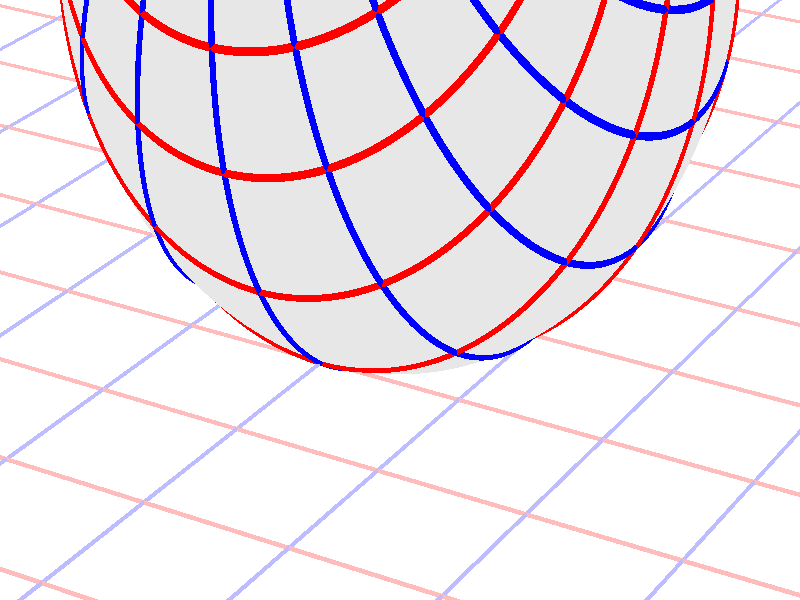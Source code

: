 #version 3.7;
global_settings{assumed_gamma 1.0}
camera{perspective location <16.275953626987476496879026, 9.396926207859083390872001, 6.840402866513374036117057> right <0.133333333333333331482962, -0.230940107675850353485814, -0.000000000000000000000000> up <-0.044429719908903583802662, -0.025651510749425152774217, 0.140953893117886280839102> direction <0.813797681349373802639491, 0.469846310392954158441370, 0.342020143325668712908083> sky <-0.296198132726023855010311, -0.171010071662834328698466, 0.939692620785908427905042> look_at <15.462155945638102139128023, 8.927079897466128954874875, 6.498382723187705600764730>}
light_source{<16.275953626987476496879026, 9.396926207859083390872001, 6.840402866513374036117057> rgb<1.0,1.0,1.0>}
background{rgb<1,1,1>}
union{object{sphere{<0.000000000000000000000000, 0.000000000000000000000000, 1.962659024857361433902270>,2.202732495754772479301664} pigment{rgbft<0.8,0.8,0.8,0.2,0.2>}}object{union{cylinder{<-50.000000000000000000000000, 50.000000000000000000000000, 0.000000000000000000000000>,<-50.000000000000000000000000, -50.000000000000000000000000, 0.000000000000000000000000>,0.010000000000000000208167}cylinder{<-49.000000000000000000000000, 50.000000000000000000000000, 0.000000000000000000000000>,<-49.000000000000000000000000, -50.000000000000000000000000, 0.000000000000000000000000>,0.010000000000000000208167}cylinder{<-48.000000000000000000000000, 50.000000000000000000000000, 0.000000000000000000000000>,<-48.000000000000000000000000, -50.000000000000000000000000, 0.000000000000000000000000>,0.010000000000000000208167}cylinder{<-47.000000000000000000000000, 50.000000000000000000000000, 0.000000000000000000000000>,<-47.000000000000000000000000, -50.000000000000000000000000, 0.000000000000000000000000>,0.010000000000000000208167}cylinder{<-46.000000000000000000000000, 50.000000000000000000000000, 0.000000000000000000000000>,<-46.000000000000000000000000, -50.000000000000000000000000, 0.000000000000000000000000>,0.010000000000000000208167}cylinder{<-45.000000000000000000000000, 50.000000000000000000000000, 0.000000000000000000000000>,<-45.000000000000000000000000, -50.000000000000000000000000, 0.000000000000000000000000>,0.010000000000000000208167}cylinder{<-44.000000000000000000000000, 50.000000000000000000000000, 0.000000000000000000000000>,<-44.000000000000000000000000, -50.000000000000000000000000, 0.000000000000000000000000>,0.010000000000000000208167}cylinder{<-43.000000000000000000000000, 50.000000000000000000000000, 0.000000000000000000000000>,<-43.000000000000000000000000, -50.000000000000000000000000, 0.000000000000000000000000>,0.010000000000000000208167}cylinder{<-42.000000000000000000000000, 50.000000000000000000000000, 0.000000000000000000000000>,<-42.000000000000000000000000, -50.000000000000000000000000, 0.000000000000000000000000>,0.010000000000000000208167}cylinder{<-41.000000000000000000000000, 50.000000000000000000000000, 0.000000000000000000000000>,<-41.000000000000000000000000, -50.000000000000000000000000, 0.000000000000000000000000>,0.010000000000000000208167}cylinder{<-40.000000000000000000000000, 50.000000000000000000000000, 0.000000000000000000000000>,<-40.000000000000000000000000, -50.000000000000000000000000, 0.000000000000000000000000>,0.010000000000000000208167}cylinder{<-39.000000000000000000000000, 50.000000000000000000000000, 0.000000000000000000000000>,<-39.000000000000000000000000, -50.000000000000000000000000, 0.000000000000000000000000>,0.010000000000000000208167}cylinder{<-38.000000000000000000000000, 50.000000000000000000000000, 0.000000000000000000000000>,<-38.000000000000000000000000, -50.000000000000000000000000, 0.000000000000000000000000>,0.010000000000000000208167}cylinder{<-37.000000000000000000000000, 50.000000000000000000000000, 0.000000000000000000000000>,<-37.000000000000000000000000, -50.000000000000000000000000, 0.000000000000000000000000>,0.010000000000000000208167}cylinder{<-36.000000000000000000000000, 50.000000000000000000000000, 0.000000000000000000000000>,<-36.000000000000000000000000, -50.000000000000000000000000, 0.000000000000000000000000>,0.010000000000000000208167}cylinder{<-35.000000000000000000000000, 50.000000000000000000000000, 0.000000000000000000000000>,<-35.000000000000000000000000, -50.000000000000000000000000, 0.000000000000000000000000>,0.010000000000000000208167}cylinder{<-34.000000000000000000000000, 50.000000000000000000000000, 0.000000000000000000000000>,<-34.000000000000000000000000, -50.000000000000000000000000, 0.000000000000000000000000>,0.010000000000000000208167}cylinder{<-33.000000000000000000000000, 50.000000000000000000000000, 0.000000000000000000000000>,<-33.000000000000000000000000, -50.000000000000000000000000, 0.000000000000000000000000>,0.010000000000000000208167}cylinder{<-32.000000000000000000000000, 50.000000000000000000000000, 0.000000000000000000000000>,<-32.000000000000000000000000, -50.000000000000000000000000, 0.000000000000000000000000>,0.010000000000000000208167}cylinder{<-31.000000000000000000000000, 50.000000000000000000000000, 0.000000000000000000000000>,<-31.000000000000000000000000, -50.000000000000000000000000, 0.000000000000000000000000>,0.010000000000000000208167}cylinder{<-30.000000000000000000000000, 50.000000000000000000000000, 0.000000000000000000000000>,<-30.000000000000000000000000, -50.000000000000000000000000, 0.000000000000000000000000>,0.010000000000000000208167}cylinder{<-29.000000000000000000000000, 50.000000000000000000000000, 0.000000000000000000000000>,<-29.000000000000000000000000, -50.000000000000000000000000, 0.000000000000000000000000>,0.010000000000000000208167}cylinder{<-28.000000000000000000000000, 50.000000000000000000000000, 0.000000000000000000000000>,<-28.000000000000000000000000, -50.000000000000000000000000, 0.000000000000000000000000>,0.010000000000000000208167}cylinder{<-27.000000000000000000000000, 50.000000000000000000000000, 0.000000000000000000000000>,<-27.000000000000000000000000, -50.000000000000000000000000, 0.000000000000000000000000>,0.010000000000000000208167}cylinder{<-26.000000000000000000000000, 50.000000000000000000000000, 0.000000000000000000000000>,<-26.000000000000000000000000, -50.000000000000000000000000, 0.000000000000000000000000>,0.010000000000000000208167}cylinder{<-25.000000000000000000000000, 50.000000000000000000000000, 0.000000000000000000000000>,<-25.000000000000000000000000, -50.000000000000000000000000, 0.000000000000000000000000>,0.010000000000000000208167}cylinder{<-24.000000000000000000000000, 50.000000000000000000000000, 0.000000000000000000000000>,<-24.000000000000000000000000, -50.000000000000000000000000, 0.000000000000000000000000>,0.010000000000000000208167}cylinder{<-23.000000000000000000000000, 50.000000000000000000000000, 0.000000000000000000000000>,<-23.000000000000000000000000, -50.000000000000000000000000, 0.000000000000000000000000>,0.010000000000000000208167}cylinder{<-22.000000000000000000000000, 50.000000000000000000000000, 0.000000000000000000000000>,<-22.000000000000000000000000, -50.000000000000000000000000, 0.000000000000000000000000>,0.010000000000000000208167}cylinder{<-21.000000000000000000000000, 50.000000000000000000000000, 0.000000000000000000000000>,<-21.000000000000000000000000, -50.000000000000000000000000, 0.000000000000000000000000>,0.010000000000000000208167}cylinder{<-20.000000000000000000000000, 50.000000000000000000000000, 0.000000000000000000000000>,<-20.000000000000000000000000, -50.000000000000000000000000, 0.000000000000000000000000>,0.010000000000000000208167}cylinder{<-19.000000000000000000000000, 50.000000000000000000000000, 0.000000000000000000000000>,<-19.000000000000000000000000, -50.000000000000000000000000, 0.000000000000000000000000>,0.010000000000000000208167}cylinder{<-18.000000000000000000000000, 50.000000000000000000000000, 0.000000000000000000000000>,<-18.000000000000000000000000, -50.000000000000000000000000, 0.000000000000000000000000>,0.010000000000000000208167}cylinder{<-17.000000000000000000000000, 50.000000000000000000000000, 0.000000000000000000000000>,<-17.000000000000000000000000, -50.000000000000000000000000, 0.000000000000000000000000>,0.010000000000000000208167}cylinder{<-16.000000000000000000000000, 50.000000000000000000000000, 0.000000000000000000000000>,<-16.000000000000000000000000, -50.000000000000000000000000, 0.000000000000000000000000>,0.010000000000000000208167}cylinder{<-15.000000000000000000000000, 50.000000000000000000000000, 0.000000000000000000000000>,<-15.000000000000000000000000, -50.000000000000000000000000, 0.000000000000000000000000>,0.010000000000000000208167}cylinder{<-14.000000000000000000000000, 50.000000000000000000000000, 0.000000000000000000000000>,<-14.000000000000000000000000, -50.000000000000000000000000, 0.000000000000000000000000>,0.010000000000000000208167}cylinder{<-13.000000000000000000000000, 50.000000000000000000000000, 0.000000000000000000000000>,<-13.000000000000000000000000, -50.000000000000000000000000, 0.000000000000000000000000>,0.010000000000000000208167}cylinder{<-12.000000000000000000000000, 50.000000000000000000000000, 0.000000000000000000000000>,<-12.000000000000000000000000, -50.000000000000000000000000, 0.000000000000000000000000>,0.010000000000000000208167}cylinder{<-11.000000000000000000000000, 50.000000000000000000000000, 0.000000000000000000000000>,<-11.000000000000000000000000, -50.000000000000000000000000, 0.000000000000000000000000>,0.010000000000000000208167}cylinder{<-10.000000000000000000000000, 50.000000000000000000000000, 0.000000000000000000000000>,<-10.000000000000000000000000, -50.000000000000000000000000, 0.000000000000000000000000>,0.010000000000000000208167}cylinder{<-9.000000000000000000000000, 50.000000000000000000000000, 0.000000000000000000000000>,<-9.000000000000000000000000, -50.000000000000000000000000, 0.000000000000000000000000>,0.010000000000000000208167}cylinder{<-8.000000000000000000000000, 50.000000000000000000000000, 0.000000000000000000000000>,<-8.000000000000000000000000, -50.000000000000000000000000, 0.000000000000000000000000>,0.010000000000000000208167}cylinder{<-7.000000000000000000000000, 50.000000000000000000000000, 0.000000000000000000000000>,<-7.000000000000000000000000, -50.000000000000000000000000, 0.000000000000000000000000>,0.010000000000000000208167}cylinder{<-6.000000000000000000000000, 50.000000000000000000000000, 0.000000000000000000000000>,<-6.000000000000000000000000, -50.000000000000000000000000, 0.000000000000000000000000>,0.010000000000000000208167}cylinder{<-5.000000000000000000000000, 50.000000000000000000000000, 0.000000000000000000000000>,<-5.000000000000000000000000, -50.000000000000000000000000, 0.000000000000000000000000>,0.010000000000000000208167}cylinder{<-4.000000000000000000000000, 50.000000000000000000000000, 0.000000000000000000000000>,<-4.000000000000000000000000, -50.000000000000000000000000, 0.000000000000000000000000>,0.010000000000000000208167}cylinder{<-3.000000000000000000000000, 50.000000000000000000000000, 0.000000000000000000000000>,<-3.000000000000000000000000, -50.000000000000000000000000, 0.000000000000000000000000>,0.010000000000000000208167}cylinder{<-2.000000000000000000000000, 50.000000000000000000000000, 0.000000000000000000000000>,<-2.000000000000000000000000, -50.000000000000000000000000, 0.000000000000000000000000>,0.010000000000000000208167}cylinder{<-1.000000000000000000000000, 50.000000000000000000000000, 0.000000000000000000000000>,<-1.000000000000000000000000, -50.000000000000000000000000, 0.000000000000000000000000>,0.010000000000000000208167}cylinder{<0.000000000000000000000000, 50.000000000000000000000000, 0.000000000000000000000000>,<0.000000000000000000000000, -50.000000000000000000000000, 0.000000000000000000000000>,0.010000000000000000208167}cylinder{<1.000000000000000000000000, 50.000000000000000000000000, 0.000000000000000000000000>,<1.000000000000000000000000, -50.000000000000000000000000, 0.000000000000000000000000>,0.010000000000000000208167}cylinder{<2.000000000000000000000000, 50.000000000000000000000000, 0.000000000000000000000000>,<2.000000000000000000000000, -50.000000000000000000000000, 0.000000000000000000000000>,0.010000000000000000208167}cylinder{<3.000000000000000000000000, 50.000000000000000000000000, 0.000000000000000000000000>,<3.000000000000000000000000, -50.000000000000000000000000, 0.000000000000000000000000>,0.010000000000000000208167}cylinder{<4.000000000000000000000000, 50.000000000000000000000000, 0.000000000000000000000000>,<4.000000000000000000000000, -50.000000000000000000000000, 0.000000000000000000000000>,0.010000000000000000208167}cylinder{<5.000000000000000000000000, 50.000000000000000000000000, 0.000000000000000000000000>,<5.000000000000000000000000, -50.000000000000000000000000, 0.000000000000000000000000>,0.010000000000000000208167}cylinder{<6.000000000000000000000000, 50.000000000000000000000000, 0.000000000000000000000000>,<6.000000000000000000000000, -50.000000000000000000000000, 0.000000000000000000000000>,0.010000000000000000208167}cylinder{<7.000000000000000000000000, 50.000000000000000000000000, 0.000000000000000000000000>,<7.000000000000000000000000, -50.000000000000000000000000, 0.000000000000000000000000>,0.010000000000000000208167}cylinder{<8.000000000000000000000000, 50.000000000000000000000000, 0.000000000000000000000000>,<8.000000000000000000000000, -50.000000000000000000000000, 0.000000000000000000000000>,0.010000000000000000208167}cylinder{<9.000000000000000000000000, 50.000000000000000000000000, 0.000000000000000000000000>,<9.000000000000000000000000, -50.000000000000000000000000, 0.000000000000000000000000>,0.010000000000000000208167}cylinder{<10.000000000000000000000000, 50.000000000000000000000000, 0.000000000000000000000000>,<10.000000000000000000000000, -50.000000000000000000000000, 0.000000000000000000000000>,0.010000000000000000208167}cylinder{<11.000000000000000000000000, 50.000000000000000000000000, 0.000000000000000000000000>,<11.000000000000000000000000, -50.000000000000000000000000, 0.000000000000000000000000>,0.010000000000000000208167}cylinder{<12.000000000000000000000000, 50.000000000000000000000000, 0.000000000000000000000000>,<12.000000000000000000000000, -50.000000000000000000000000, 0.000000000000000000000000>,0.010000000000000000208167}cylinder{<13.000000000000000000000000, 50.000000000000000000000000, 0.000000000000000000000000>,<13.000000000000000000000000, -50.000000000000000000000000, 0.000000000000000000000000>,0.010000000000000000208167}cylinder{<14.000000000000000000000000, 50.000000000000000000000000, 0.000000000000000000000000>,<14.000000000000000000000000, -50.000000000000000000000000, 0.000000000000000000000000>,0.010000000000000000208167}cylinder{<15.000000000000000000000000, 50.000000000000000000000000, 0.000000000000000000000000>,<15.000000000000000000000000, -50.000000000000000000000000, 0.000000000000000000000000>,0.010000000000000000208167}cylinder{<16.000000000000000000000000, 50.000000000000000000000000, 0.000000000000000000000000>,<16.000000000000000000000000, -50.000000000000000000000000, 0.000000000000000000000000>,0.010000000000000000208167}cylinder{<17.000000000000000000000000, 50.000000000000000000000000, 0.000000000000000000000000>,<17.000000000000000000000000, -50.000000000000000000000000, 0.000000000000000000000000>,0.010000000000000000208167}cylinder{<18.000000000000000000000000, 50.000000000000000000000000, 0.000000000000000000000000>,<18.000000000000000000000000, -50.000000000000000000000000, 0.000000000000000000000000>,0.010000000000000000208167}cylinder{<19.000000000000000000000000, 50.000000000000000000000000, 0.000000000000000000000000>,<19.000000000000000000000000, -50.000000000000000000000000, 0.000000000000000000000000>,0.010000000000000000208167}cylinder{<20.000000000000000000000000, 50.000000000000000000000000, 0.000000000000000000000000>,<20.000000000000000000000000, -50.000000000000000000000000, 0.000000000000000000000000>,0.010000000000000000208167}cylinder{<21.000000000000000000000000, 50.000000000000000000000000, 0.000000000000000000000000>,<21.000000000000000000000000, -50.000000000000000000000000, 0.000000000000000000000000>,0.010000000000000000208167}cylinder{<22.000000000000000000000000, 50.000000000000000000000000, 0.000000000000000000000000>,<22.000000000000000000000000, -50.000000000000000000000000, 0.000000000000000000000000>,0.010000000000000000208167}cylinder{<23.000000000000000000000000, 50.000000000000000000000000, 0.000000000000000000000000>,<23.000000000000000000000000, -50.000000000000000000000000, 0.000000000000000000000000>,0.010000000000000000208167}cylinder{<24.000000000000000000000000, 50.000000000000000000000000, 0.000000000000000000000000>,<24.000000000000000000000000, -50.000000000000000000000000, 0.000000000000000000000000>,0.010000000000000000208167}cylinder{<25.000000000000000000000000, 50.000000000000000000000000, 0.000000000000000000000000>,<25.000000000000000000000000, -50.000000000000000000000000, 0.000000000000000000000000>,0.010000000000000000208167}cylinder{<26.000000000000000000000000, 50.000000000000000000000000, 0.000000000000000000000000>,<26.000000000000000000000000, -50.000000000000000000000000, 0.000000000000000000000000>,0.010000000000000000208167}cylinder{<27.000000000000000000000000, 50.000000000000000000000000, 0.000000000000000000000000>,<27.000000000000000000000000, -50.000000000000000000000000, 0.000000000000000000000000>,0.010000000000000000208167}cylinder{<28.000000000000000000000000, 50.000000000000000000000000, 0.000000000000000000000000>,<28.000000000000000000000000, -50.000000000000000000000000, 0.000000000000000000000000>,0.010000000000000000208167}cylinder{<29.000000000000000000000000, 50.000000000000000000000000, 0.000000000000000000000000>,<29.000000000000000000000000, -50.000000000000000000000000, 0.000000000000000000000000>,0.010000000000000000208167}cylinder{<30.000000000000000000000000, 50.000000000000000000000000, 0.000000000000000000000000>,<30.000000000000000000000000, -50.000000000000000000000000, 0.000000000000000000000000>,0.010000000000000000208167}cylinder{<31.000000000000000000000000, 50.000000000000000000000000, 0.000000000000000000000000>,<31.000000000000000000000000, -50.000000000000000000000000, 0.000000000000000000000000>,0.010000000000000000208167}cylinder{<32.000000000000000000000000, 50.000000000000000000000000, 0.000000000000000000000000>,<32.000000000000000000000000, -50.000000000000000000000000, 0.000000000000000000000000>,0.010000000000000000208167}cylinder{<33.000000000000000000000000, 50.000000000000000000000000, 0.000000000000000000000000>,<33.000000000000000000000000, -50.000000000000000000000000, 0.000000000000000000000000>,0.010000000000000000208167}cylinder{<34.000000000000000000000000, 50.000000000000000000000000, 0.000000000000000000000000>,<34.000000000000000000000000, -50.000000000000000000000000, 0.000000000000000000000000>,0.010000000000000000208167}cylinder{<35.000000000000000000000000, 50.000000000000000000000000, 0.000000000000000000000000>,<35.000000000000000000000000, -50.000000000000000000000000, 0.000000000000000000000000>,0.010000000000000000208167}cylinder{<36.000000000000000000000000, 50.000000000000000000000000, 0.000000000000000000000000>,<36.000000000000000000000000, -50.000000000000000000000000, 0.000000000000000000000000>,0.010000000000000000208167}cylinder{<37.000000000000000000000000, 50.000000000000000000000000, 0.000000000000000000000000>,<37.000000000000000000000000, -50.000000000000000000000000, 0.000000000000000000000000>,0.010000000000000000208167}cylinder{<38.000000000000000000000000, 50.000000000000000000000000, 0.000000000000000000000000>,<38.000000000000000000000000, -50.000000000000000000000000, 0.000000000000000000000000>,0.010000000000000000208167}cylinder{<39.000000000000000000000000, 50.000000000000000000000000, 0.000000000000000000000000>,<39.000000000000000000000000, -50.000000000000000000000000, 0.000000000000000000000000>,0.010000000000000000208167}cylinder{<40.000000000000000000000000, 50.000000000000000000000000, 0.000000000000000000000000>,<40.000000000000000000000000, -50.000000000000000000000000, 0.000000000000000000000000>,0.010000000000000000208167}cylinder{<41.000000000000000000000000, 50.000000000000000000000000, 0.000000000000000000000000>,<41.000000000000000000000000, -50.000000000000000000000000, 0.000000000000000000000000>,0.010000000000000000208167}cylinder{<42.000000000000000000000000, 50.000000000000000000000000, 0.000000000000000000000000>,<42.000000000000000000000000, -50.000000000000000000000000, 0.000000000000000000000000>,0.010000000000000000208167}cylinder{<43.000000000000000000000000, 50.000000000000000000000000, 0.000000000000000000000000>,<43.000000000000000000000000, -50.000000000000000000000000, 0.000000000000000000000000>,0.010000000000000000208167}cylinder{<44.000000000000000000000000, 50.000000000000000000000000, 0.000000000000000000000000>,<44.000000000000000000000000, -50.000000000000000000000000, 0.000000000000000000000000>,0.010000000000000000208167}cylinder{<45.000000000000000000000000, 50.000000000000000000000000, 0.000000000000000000000000>,<45.000000000000000000000000, -50.000000000000000000000000, 0.000000000000000000000000>,0.010000000000000000208167}cylinder{<46.000000000000000000000000, 50.000000000000000000000000, 0.000000000000000000000000>,<46.000000000000000000000000, -50.000000000000000000000000, 0.000000000000000000000000>,0.010000000000000000208167}cylinder{<47.000000000000000000000000, 50.000000000000000000000000, 0.000000000000000000000000>,<47.000000000000000000000000, -50.000000000000000000000000, 0.000000000000000000000000>,0.010000000000000000208167}cylinder{<48.000000000000000000000000, 50.000000000000000000000000, 0.000000000000000000000000>,<48.000000000000000000000000, -50.000000000000000000000000, 0.000000000000000000000000>,0.010000000000000000208167}cylinder{<49.000000000000000000000000, 50.000000000000000000000000, 0.000000000000000000000000>,<49.000000000000000000000000, -50.000000000000000000000000, 0.000000000000000000000000>,0.010000000000000000208167}cylinder{<50.000000000000000000000000, 50.000000000000000000000000, 0.000000000000000000000000>,<50.000000000000000000000000, -50.000000000000000000000000, 0.000000000000000000000000>,0.010000000000000000208167}} pigment{rgb<1.0,0.5,0.5>}}object{union{cylinder{<50.000000000000000000000000, -50.000000000000000000000000, 0.000000000000000000000000>,<-50.000000000000000000000000, -50.000000000000000000000000, 0.000000000000000000000000>,0.010000000000000000208167}cylinder{<50.000000000000000000000000, -49.000000000000000000000000, 0.000000000000000000000000>,<-50.000000000000000000000000, -49.000000000000000000000000, 0.000000000000000000000000>,0.010000000000000000208167}cylinder{<50.000000000000000000000000, -48.000000000000000000000000, 0.000000000000000000000000>,<-50.000000000000000000000000, -48.000000000000000000000000, 0.000000000000000000000000>,0.010000000000000000208167}cylinder{<50.000000000000000000000000, -47.000000000000000000000000, 0.000000000000000000000000>,<-50.000000000000000000000000, -47.000000000000000000000000, 0.000000000000000000000000>,0.010000000000000000208167}cylinder{<50.000000000000000000000000, -46.000000000000000000000000, 0.000000000000000000000000>,<-50.000000000000000000000000, -46.000000000000000000000000, 0.000000000000000000000000>,0.010000000000000000208167}cylinder{<50.000000000000000000000000, -45.000000000000000000000000, 0.000000000000000000000000>,<-50.000000000000000000000000, -45.000000000000000000000000, 0.000000000000000000000000>,0.010000000000000000208167}cylinder{<50.000000000000000000000000, -44.000000000000000000000000, 0.000000000000000000000000>,<-50.000000000000000000000000, -44.000000000000000000000000, 0.000000000000000000000000>,0.010000000000000000208167}cylinder{<50.000000000000000000000000, -43.000000000000000000000000, 0.000000000000000000000000>,<-50.000000000000000000000000, -43.000000000000000000000000, 0.000000000000000000000000>,0.010000000000000000208167}cylinder{<50.000000000000000000000000, -42.000000000000000000000000, 0.000000000000000000000000>,<-50.000000000000000000000000, -42.000000000000000000000000, 0.000000000000000000000000>,0.010000000000000000208167}cylinder{<50.000000000000000000000000, -41.000000000000000000000000, 0.000000000000000000000000>,<-50.000000000000000000000000, -41.000000000000000000000000, 0.000000000000000000000000>,0.010000000000000000208167}cylinder{<50.000000000000000000000000, -40.000000000000000000000000, 0.000000000000000000000000>,<-50.000000000000000000000000, -40.000000000000000000000000, 0.000000000000000000000000>,0.010000000000000000208167}cylinder{<50.000000000000000000000000, -39.000000000000000000000000, 0.000000000000000000000000>,<-50.000000000000000000000000, -39.000000000000000000000000, 0.000000000000000000000000>,0.010000000000000000208167}cylinder{<50.000000000000000000000000, -38.000000000000000000000000, 0.000000000000000000000000>,<-50.000000000000000000000000, -38.000000000000000000000000, 0.000000000000000000000000>,0.010000000000000000208167}cylinder{<50.000000000000000000000000, -37.000000000000000000000000, 0.000000000000000000000000>,<-50.000000000000000000000000, -37.000000000000000000000000, 0.000000000000000000000000>,0.010000000000000000208167}cylinder{<50.000000000000000000000000, -36.000000000000000000000000, 0.000000000000000000000000>,<-50.000000000000000000000000, -36.000000000000000000000000, 0.000000000000000000000000>,0.010000000000000000208167}cylinder{<50.000000000000000000000000, -35.000000000000000000000000, 0.000000000000000000000000>,<-50.000000000000000000000000, -35.000000000000000000000000, 0.000000000000000000000000>,0.010000000000000000208167}cylinder{<50.000000000000000000000000, -34.000000000000000000000000, 0.000000000000000000000000>,<-50.000000000000000000000000, -34.000000000000000000000000, 0.000000000000000000000000>,0.010000000000000000208167}cylinder{<50.000000000000000000000000, -33.000000000000000000000000, 0.000000000000000000000000>,<-50.000000000000000000000000, -33.000000000000000000000000, 0.000000000000000000000000>,0.010000000000000000208167}cylinder{<50.000000000000000000000000, -32.000000000000000000000000, 0.000000000000000000000000>,<-50.000000000000000000000000, -32.000000000000000000000000, 0.000000000000000000000000>,0.010000000000000000208167}cylinder{<50.000000000000000000000000, -31.000000000000000000000000, 0.000000000000000000000000>,<-50.000000000000000000000000, -31.000000000000000000000000, 0.000000000000000000000000>,0.010000000000000000208167}cylinder{<50.000000000000000000000000, -30.000000000000000000000000, 0.000000000000000000000000>,<-50.000000000000000000000000, -30.000000000000000000000000, 0.000000000000000000000000>,0.010000000000000000208167}cylinder{<50.000000000000000000000000, -29.000000000000000000000000, 0.000000000000000000000000>,<-50.000000000000000000000000, -29.000000000000000000000000, 0.000000000000000000000000>,0.010000000000000000208167}cylinder{<50.000000000000000000000000, -28.000000000000000000000000, 0.000000000000000000000000>,<-50.000000000000000000000000, -28.000000000000000000000000, 0.000000000000000000000000>,0.010000000000000000208167}cylinder{<50.000000000000000000000000, -27.000000000000000000000000, 0.000000000000000000000000>,<-50.000000000000000000000000, -27.000000000000000000000000, 0.000000000000000000000000>,0.010000000000000000208167}cylinder{<50.000000000000000000000000, -26.000000000000000000000000, 0.000000000000000000000000>,<-50.000000000000000000000000, -26.000000000000000000000000, 0.000000000000000000000000>,0.010000000000000000208167}cylinder{<50.000000000000000000000000, -25.000000000000000000000000, 0.000000000000000000000000>,<-50.000000000000000000000000, -25.000000000000000000000000, 0.000000000000000000000000>,0.010000000000000000208167}cylinder{<50.000000000000000000000000, -24.000000000000000000000000, 0.000000000000000000000000>,<-50.000000000000000000000000, -24.000000000000000000000000, 0.000000000000000000000000>,0.010000000000000000208167}cylinder{<50.000000000000000000000000, -23.000000000000000000000000, 0.000000000000000000000000>,<-50.000000000000000000000000, -23.000000000000000000000000, 0.000000000000000000000000>,0.010000000000000000208167}cylinder{<50.000000000000000000000000, -22.000000000000000000000000, 0.000000000000000000000000>,<-50.000000000000000000000000, -22.000000000000000000000000, 0.000000000000000000000000>,0.010000000000000000208167}cylinder{<50.000000000000000000000000, -21.000000000000000000000000, 0.000000000000000000000000>,<-50.000000000000000000000000, -21.000000000000000000000000, 0.000000000000000000000000>,0.010000000000000000208167}cylinder{<50.000000000000000000000000, -20.000000000000000000000000, 0.000000000000000000000000>,<-50.000000000000000000000000, -20.000000000000000000000000, 0.000000000000000000000000>,0.010000000000000000208167}cylinder{<50.000000000000000000000000, -19.000000000000000000000000, 0.000000000000000000000000>,<-50.000000000000000000000000, -19.000000000000000000000000, 0.000000000000000000000000>,0.010000000000000000208167}cylinder{<50.000000000000000000000000, -18.000000000000000000000000, 0.000000000000000000000000>,<-50.000000000000000000000000, -18.000000000000000000000000, 0.000000000000000000000000>,0.010000000000000000208167}cylinder{<50.000000000000000000000000, -17.000000000000000000000000, 0.000000000000000000000000>,<-50.000000000000000000000000, -17.000000000000000000000000, 0.000000000000000000000000>,0.010000000000000000208167}cylinder{<50.000000000000000000000000, -16.000000000000000000000000, 0.000000000000000000000000>,<-50.000000000000000000000000, -16.000000000000000000000000, 0.000000000000000000000000>,0.010000000000000000208167}cylinder{<50.000000000000000000000000, -15.000000000000000000000000, 0.000000000000000000000000>,<-50.000000000000000000000000, -15.000000000000000000000000, 0.000000000000000000000000>,0.010000000000000000208167}cylinder{<50.000000000000000000000000, -14.000000000000000000000000, 0.000000000000000000000000>,<-50.000000000000000000000000, -14.000000000000000000000000, 0.000000000000000000000000>,0.010000000000000000208167}cylinder{<50.000000000000000000000000, -13.000000000000000000000000, 0.000000000000000000000000>,<-50.000000000000000000000000, -13.000000000000000000000000, 0.000000000000000000000000>,0.010000000000000000208167}cylinder{<50.000000000000000000000000, -12.000000000000000000000000, 0.000000000000000000000000>,<-50.000000000000000000000000, -12.000000000000000000000000, 0.000000000000000000000000>,0.010000000000000000208167}cylinder{<50.000000000000000000000000, -11.000000000000000000000000, 0.000000000000000000000000>,<-50.000000000000000000000000, -11.000000000000000000000000, 0.000000000000000000000000>,0.010000000000000000208167}cylinder{<50.000000000000000000000000, -10.000000000000000000000000, 0.000000000000000000000000>,<-50.000000000000000000000000, -10.000000000000000000000000, 0.000000000000000000000000>,0.010000000000000000208167}cylinder{<50.000000000000000000000000, -9.000000000000000000000000, 0.000000000000000000000000>,<-50.000000000000000000000000, -9.000000000000000000000000, 0.000000000000000000000000>,0.010000000000000000208167}cylinder{<50.000000000000000000000000, -8.000000000000000000000000, 0.000000000000000000000000>,<-50.000000000000000000000000, -8.000000000000000000000000, 0.000000000000000000000000>,0.010000000000000000208167}cylinder{<50.000000000000000000000000, -7.000000000000000000000000, 0.000000000000000000000000>,<-50.000000000000000000000000, -7.000000000000000000000000, 0.000000000000000000000000>,0.010000000000000000208167}cylinder{<50.000000000000000000000000, -6.000000000000000000000000, 0.000000000000000000000000>,<-50.000000000000000000000000, -6.000000000000000000000000, 0.000000000000000000000000>,0.010000000000000000208167}cylinder{<50.000000000000000000000000, -5.000000000000000000000000, 0.000000000000000000000000>,<-50.000000000000000000000000, -5.000000000000000000000000, 0.000000000000000000000000>,0.010000000000000000208167}cylinder{<50.000000000000000000000000, -4.000000000000000000000000, 0.000000000000000000000000>,<-50.000000000000000000000000, -4.000000000000000000000000, 0.000000000000000000000000>,0.010000000000000000208167}cylinder{<50.000000000000000000000000, -3.000000000000000000000000, 0.000000000000000000000000>,<-50.000000000000000000000000, -3.000000000000000000000000, 0.000000000000000000000000>,0.010000000000000000208167}cylinder{<50.000000000000000000000000, -2.000000000000000000000000, 0.000000000000000000000000>,<-50.000000000000000000000000, -2.000000000000000000000000, 0.000000000000000000000000>,0.010000000000000000208167}cylinder{<50.000000000000000000000000, -1.000000000000000000000000, 0.000000000000000000000000>,<-50.000000000000000000000000, -1.000000000000000000000000, 0.000000000000000000000000>,0.010000000000000000208167}cylinder{<50.000000000000000000000000, 0.000000000000000000000000, 0.000000000000000000000000>,<-50.000000000000000000000000, 0.000000000000000000000000, 0.000000000000000000000000>,0.010000000000000000208167}cylinder{<50.000000000000000000000000, 1.000000000000000000000000, 0.000000000000000000000000>,<-50.000000000000000000000000, 1.000000000000000000000000, 0.000000000000000000000000>,0.010000000000000000208167}cylinder{<50.000000000000000000000000, 2.000000000000000000000000, 0.000000000000000000000000>,<-50.000000000000000000000000, 2.000000000000000000000000, 0.000000000000000000000000>,0.010000000000000000208167}cylinder{<50.000000000000000000000000, 3.000000000000000000000000, 0.000000000000000000000000>,<-50.000000000000000000000000, 3.000000000000000000000000, 0.000000000000000000000000>,0.010000000000000000208167}cylinder{<50.000000000000000000000000, 4.000000000000000000000000, 0.000000000000000000000000>,<-50.000000000000000000000000, 4.000000000000000000000000, 0.000000000000000000000000>,0.010000000000000000208167}cylinder{<50.000000000000000000000000, 5.000000000000000000000000, 0.000000000000000000000000>,<-50.000000000000000000000000, 5.000000000000000000000000, 0.000000000000000000000000>,0.010000000000000000208167}cylinder{<50.000000000000000000000000, 6.000000000000000000000000, 0.000000000000000000000000>,<-50.000000000000000000000000, 6.000000000000000000000000, 0.000000000000000000000000>,0.010000000000000000208167}cylinder{<50.000000000000000000000000, 7.000000000000000000000000, 0.000000000000000000000000>,<-50.000000000000000000000000, 7.000000000000000000000000, 0.000000000000000000000000>,0.010000000000000000208167}cylinder{<50.000000000000000000000000, 8.000000000000000000000000, 0.000000000000000000000000>,<-50.000000000000000000000000, 8.000000000000000000000000, 0.000000000000000000000000>,0.010000000000000000208167}cylinder{<50.000000000000000000000000, 9.000000000000000000000000, 0.000000000000000000000000>,<-50.000000000000000000000000, 9.000000000000000000000000, 0.000000000000000000000000>,0.010000000000000000208167}cylinder{<50.000000000000000000000000, 10.000000000000000000000000, 0.000000000000000000000000>,<-50.000000000000000000000000, 10.000000000000000000000000, 0.000000000000000000000000>,0.010000000000000000208167}cylinder{<50.000000000000000000000000, 11.000000000000000000000000, 0.000000000000000000000000>,<-50.000000000000000000000000, 11.000000000000000000000000, 0.000000000000000000000000>,0.010000000000000000208167}cylinder{<50.000000000000000000000000, 12.000000000000000000000000, 0.000000000000000000000000>,<-50.000000000000000000000000, 12.000000000000000000000000, 0.000000000000000000000000>,0.010000000000000000208167}cylinder{<50.000000000000000000000000, 13.000000000000000000000000, 0.000000000000000000000000>,<-50.000000000000000000000000, 13.000000000000000000000000, 0.000000000000000000000000>,0.010000000000000000208167}cylinder{<50.000000000000000000000000, 14.000000000000000000000000, 0.000000000000000000000000>,<-50.000000000000000000000000, 14.000000000000000000000000, 0.000000000000000000000000>,0.010000000000000000208167}cylinder{<50.000000000000000000000000, 15.000000000000000000000000, 0.000000000000000000000000>,<-50.000000000000000000000000, 15.000000000000000000000000, 0.000000000000000000000000>,0.010000000000000000208167}cylinder{<50.000000000000000000000000, 16.000000000000000000000000, 0.000000000000000000000000>,<-50.000000000000000000000000, 16.000000000000000000000000, 0.000000000000000000000000>,0.010000000000000000208167}cylinder{<50.000000000000000000000000, 17.000000000000000000000000, 0.000000000000000000000000>,<-50.000000000000000000000000, 17.000000000000000000000000, 0.000000000000000000000000>,0.010000000000000000208167}cylinder{<50.000000000000000000000000, 18.000000000000000000000000, 0.000000000000000000000000>,<-50.000000000000000000000000, 18.000000000000000000000000, 0.000000000000000000000000>,0.010000000000000000208167}cylinder{<50.000000000000000000000000, 19.000000000000000000000000, 0.000000000000000000000000>,<-50.000000000000000000000000, 19.000000000000000000000000, 0.000000000000000000000000>,0.010000000000000000208167}cylinder{<50.000000000000000000000000, 20.000000000000000000000000, 0.000000000000000000000000>,<-50.000000000000000000000000, 20.000000000000000000000000, 0.000000000000000000000000>,0.010000000000000000208167}cylinder{<50.000000000000000000000000, 21.000000000000000000000000, 0.000000000000000000000000>,<-50.000000000000000000000000, 21.000000000000000000000000, 0.000000000000000000000000>,0.010000000000000000208167}cylinder{<50.000000000000000000000000, 22.000000000000000000000000, 0.000000000000000000000000>,<-50.000000000000000000000000, 22.000000000000000000000000, 0.000000000000000000000000>,0.010000000000000000208167}cylinder{<50.000000000000000000000000, 23.000000000000000000000000, 0.000000000000000000000000>,<-50.000000000000000000000000, 23.000000000000000000000000, 0.000000000000000000000000>,0.010000000000000000208167}cylinder{<50.000000000000000000000000, 24.000000000000000000000000, 0.000000000000000000000000>,<-50.000000000000000000000000, 24.000000000000000000000000, 0.000000000000000000000000>,0.010000000000000000208167}cylinder{<50.000000000000000000000000, 25.000000000000000000000000, 0.000000000000000000000000>,<-50.000000000000000000000000, 25.000000000000000000000000, 0.000000000000000000000000>,0.010000000000000000208167}cylinder{<50.000000000000000000000000, 26.000000000000000000000000, 0.000000000000000000000000>,<-50.000000000000000000000000, 26.000000000000000000000000, 0.000000000000000000000000>,0.010000000000000000208167}cylinder{<50.000000000000000000000000, 27.000000000000000000000000, 0.000000000000000000000000>,<-50.000000000000000000000000, 27.000000000000000000000000, 0.000000000000000000000000>,0.010000000000000000208167}cylinder{<50.000000000000000000000000, 28.000000000000000000000000, 0.000000000000000000000000>,<-50.000000000000000000000000, 28.000000000000000000000000, 0.000000000000000000000000>,0.010000000000000000208167}cylinder{<50.000000000000000000000000, 29.000000000000000000000000, 0.000000000000000000000000>,<-50.000000000000000000000000, 29.000000000000000000000000, 0.000000000000000000000000>,0.010000000000000000208167}cylinder{<50.000000000000000000000000, 30.000000000000000000000000, 0.000000000000000000000000>,<-50.000000000000000000000000, 30.000000000000000000000000, 0.000000000000000000000000>,0.010000000000000000208167}cylinder{<50.000000000000000000000000, 31.000000000000000000000000, 0.000000000000000000000000>,<-50.000000000000000000000000, 31.000000000000000000000000, 0.000000000000000000000000>,0.010000000000000000208167}cylinder{<50.000000000000000000000000, 32.000000000000000000000000, 0.000000000000000000000000>,<-50.000000000000000000000000, 32.000000000000000000000000, 0.000000000000000000000000>,0.010000000000000000208167}cylinder{<50.000000000000000000000000, 33.000000000000000000000000, 0.000000000000000000000000>,<-50.000000000000000000000000, 33.000000000000000000000000, 0.000000000000000000000000>,0.010000000000000000208167}cylinder{<50.000000000000000000000000, 34.000000000000000000000000, 0.000000000000000000000000>,<-50.000000000000000000000000, 34.000000000000000000000000, 0.000000000000000000000000>,0.010000000000000000208167}cylinder{<50.000000000000000000000000, 35.000000000000000000000000, 0.000000000000000000000000>,<-50.000000000000000000000000, 35.000000000000000000000000, 0.000000000000000000000000>,0.010000000000000000208167}cylinder{<50.000000000000000000000000, 36.000000000000000000000000, 0.000000000000000000000000>,<-50.000000000000000000000000, 36.000000000000000000000000, 0.000000000000000000000000>,0.010000000000000000208167}cylinder{<50.000000000000000000000000, 37.000000000000000000000000, 0.000000000000000000000000>,<-50.000000000000000000000000, 37.000000000000000000000000, 0.000000000000000000000000>,0.010000000000000000208167}cylinder{<50.000000000000000000000000, 38.000000000000000000000000, 0.000000000000000000000000>,<-50.000000000000000000000000, 38.000000000000000000000000, 0.000000000000000000000000>,0.010000000000000000208167}cylinder{<50.000000000000000000000000, 39.000000000000000000000000, 0.000000000000000000000000>,<-50.000000000000000000000000, 39.000000000000000000000000, 0.000000000000000000000000>,0.010000000000000000208167}cylinder{<50.000000000000000000000000, 40.000000000000000000000000, 0.000000000000000000000000>,<-50.000000000000000000000000, 40.000000000000000000000000, 0.000000000000000000000000>,0.010000000000000000208167}cylinder{<50.000000000000000000000000, 41.000000000000000000000000, 0.000000000000000000000000>,<-50.000000000000000000000000, 41.000000000000000000000000, 0.000000000000000000000000>,0.010000000000000000208167}cylinder{<50.000000000000000000000000, 42.000000000000000000000000, 0.000000000000000000000000>,<-50.000000000000000000000000, 42.000000000000000000000000, 0.000000000000000000000000>,0.010000000000000000208167}cylinder{<50.000000000000000000000000, 43.000000000000000000000000, 0.000000000000000000000000>,<-50.000000000000000000000000, 43.000000000000000000000000, 0.000000000000000000000000>,0.010000000000000000208167}cylinder{<50.000000000000000000000000, 44.000000000000000000000000, 0.000000000000000000000000>,<-50.000000000000000000000000, 44.000000000000000000000000, 0.000000000000000000000000>,0.010000000000000000208167}cylinder{<50.000000000000000000000000, 45.000000000000000000000000, 0.000000000000000000000000>,<-50.000000000000000000000000, 45.000000000000000000000000, 0.000000000000000000000000>,0.010000000000000000208167}cylinder{<50.000000000000000000000000, 46.000000000000000000000000, 0.000000000000000000000000>,<-50.000000000000000000000000, 46.000000000000000000000000, 0.000000000000000000000000>,0.010000000000000000208167}cylinder{<50.000000000000000000000000, 47.000000000000000000000000, 0.000000000000000000000000>,<-50.000000000000000000000000, 47.000000000000000000000000, 0.000000000000000000000000>,0.010000000000000000208167}cylinder{<50.000000000000000000000000, 48.000000000000000000000000, 0.000000000000000000000000>,<-50.000000000000000000000000, 48.000000000000000000000000, 0.000000000000000000000000>,0.010000000000000000208167}cylinder{<50.000000000000000000000000, 49.000000000000000000000000, 0.000000000000000000000000>,<-50.000000000000000000000000, 49.000000000000000000000000, 0.000000000000000000000000>,0.010000000000000000208167}cylinder{<50.000000000000000000000000, 50.000000000000000000000000, 0.000000000000000000000000>,<-50.000000000000000000000000, 50.000000000000000000000000, 0.000000000000000000000000>,0.010000000000000000208167}} pigment{rgb<0.5,0.5,1.0>}}sphere{<0.000000000000000000000000, 0.000000000000000000000000, 4.165391520612134357293144>,0.050000000000000002775558}object{union{object{torus{0.182871380939475330906774,0.020000000000000000416334} matrix <0.996547861225938857998585, -0.000000000000000000000000, 0.083020240218918794905534, 0.083020240218918794905534, 0.000000000000000000000000, -0.996547861225938857998585, 0.000000000000000000000000, 1.000000000000000000000000, 0.000000000000000000000000, -0.182240083554582515956710, 0.000000000000000000000000, 4.150209494636659890431929>}object{torus{0.186576940036183969162664,0.020000000000000000416334} matrix <0.996406286210376190837223, -0.000000000000000000000000, 0.084702495833628918542324, 0.084702495833628918542324, 0.000000000000000000000000, -0.996406286210376190837223, 0.000000000000000000000000, 1.000000000000000000000000, 0.000000000000000000000000, -0.185906435913904322099199, 0.000000000000000000000000, 4.149587988126971715985292>}object{torus{0.190435201127713976676503,0.020000000000000000416334} matrix <0.996255837051389536718204, -0.000000000000000000000000, 0.086454075329246968251162, 0.086454075329246968251162, 0.000000000000000000000000, -0.996255837051389536718204, 0.000000000000000000000000, 1.000000000000000000000000, 0.000000000000000000000000, -0.189722180703517262490010, 0.000000000000000000000000, 4.148927621387536568420273>}object{torus{0.194455763576979995255201,0.020000000000000000416334} matrix <0.996095757804779879940327, -0.000000000000000000000000, 0.088279336672413624698130, 0.088279336672413624698130, 0.000000000000000000000000, -0.996095757804779879940327, 0.000000000000000000000000, 1.000000000000000000000000, 0.000000000000000000000000, -0.193696561179699966448453, 0.000000000000000000000000, 4.148225094794019796040629>}object{torus{0.198649045103553606450575,0.020000000000000000416334} matrix <0.995925210463471377586586, -0.000000000000000000000000, 0.090183009282738743617180, 0.090183009282738743617180, 0.000000000000000000000000, -0.995925210463471377586586, 0.000000000000000000000000, 1.000000000000000000000000, 0.000000000000000000000000, -0.197839592053426299722574, 0.000000000000000000000000, 4.147476751935675665095005>}object{torus{0.203026370491152213793029,0.020000000000000000416334} matrix <0.995743264043216558256688, -0.000000000000000000000000, 0.092170234417414412253500, 0.092170234417414412253500, 0.000000000000000000000000, -0.995743264043216558256688, 0.000000000000000000000000, 1.000000000000000000000000, 0.000000000000000000000000, -0.202162140839485859888924, 0.000000000000000000000000, 4.146678532450865262148909>}object{torus{0.207600072026823012638630,0.020000000000000000416334} matrix <0.995548881958690179416749, -0.000000000000000000000000, 0.094246610712545836330278, 0.094246610712545836330278, 0.000000000000000000000000, -0.995548881958690179416749, 0.000000000000000000000000, 1.000000000000000000000000, 0.000000000000000000000000, -0.206676019601166466310715, 0.000000000000000000000000, 4.145825917439802665853676>}object{torus{0.212383603525134856404577,0.020000000000000000416334} matrix <0.995340907352077697289872, -0.000000000000000000000000, 0.096418245947241187909782, 0.096418245947241187909782, 0.000000000000000000000000, -0.995340907352077697289872, 0.000000000000000000000000, 1.000000000000000000000000, 0.000000000000000000000000, -0.211394088639542676588690, 0.000000000000000000000000, 4.144913866093623333597407>}object{torus{0.217391670104629203263968,0.020000000000000000416334} matrix <0.995118045992675281929962, -0.000000000000000000000000, 0.098691815971336249724288, 0.098691815971336249724288, 0.000000000000000000000000, -0.995118045992675281929962, 0.000000000000000000000000, 1.000000000000000000000000, 0.000000000000000000000000, -0.216330373969577022252864, 0.000000000000000000000000, 4.143936741913067933751336>}object{torus{0.222640376313011617570581,0.020000000000000000416334} matrix <0.994878846279493189719290, -0.000000000000000000000000, 0.101074631958691679711748, 0.101074631958691679711748, 0.000000000000000000000000, -0.994878846279493189719290, 0.000000000000000000000000, 1.000000000000000000000000, 0.000000000000000000000000, -0.221500200721663265124306, 0.000000000000000000000000, 4.142888226517454697273024>}object{torus{0.228147395672625846740900,0.020000000000000000416334} matrix <0.994621675775833380406254, -0.000000000000000000000000, 0.103574717363229915068068, 0.103574717363229915068068, 0.000000000000000000000000, -0.994621675775833380406254, 0.000000000000000000000000, 1.000000000000000000000000, 0.000000000000000000000000, -0.226920345007891127719901, 0.000000000000000000000000, 4.141761218588250414995855>}object{torus{0.233932165327320973347014,0.020000000000000000416334} matrix <0.994344693568296467134360, -0.000000000000000000000000, 0.106200896288924859223179, 0.106200896288924859223179, 0.000000000000000000000000, -0.994344693568296467134360, 0.000000000000000000000000, 1.000000000000000000000000, 0.000000000000000000000000, -0.232609207248788529831529, 0.000000000000000000000000, 4.140547714984428750994994>}object{torus{0.240016110208432276174051,0.020000000000000000416334} matrix <0.994045817584637836361594, -0.000000000000000000000000, 0.108962895255628036683682, 0.108962895255628036683682, 0.000000000000000000000000, -0.994045817584637836361594, 0.000000000000000000000000, 1.000000000000000000000000, 0.000000000000000000000000, -0.238587010505688479344855, 0.000000000000000000000000, 4.139238670336787606629514>}object{torus{0.246422902030470514223026,0.020000000000000000416334} matrix <0.993722685793510640550608, -0.000000000000000000000000, 0.111871460790194263146269, 0.111871460790194263146269, 0.000000000000000000000000, -0.993722685793510640550608, 0.000000000000000000000000, 1.000000000000000000000000, 0.000000000000000000000000, -0.244876028046861426989977, 0.000000000000000000000000, 4.137823830589763218767985>}object{torus{0.253178759558548849284421,0.020000000000000000416334} matrix <0.993372609950286533653241, -0.000000000000000000000000, 0.114938495729480838480896, 0.114938495729480838480896, 0.000000000000000000000000, -0.993372609950286533653241, 0.000000000000000000000000, 1.000000000000000000000000, 0.000000000000000000000000, -0.251500845166575615063920, 0.000000000000000000000000, 4.136291534837159389326189>}object{torus{0.260312797950346008768463,0.020000000000000000416334} matrix <0.992992520207828577305520, -0.000000000000000000000000, 0.118177217818433780149867, 0.118177217818433780149867, 0.000000000000000000000000, -0.992992520207828577305520, 0.000000000000000000000000, 1.000000000000000000000000, 0.000000000000000000000000, -0.258488661278842901669606, 0.000000000000000000000000, 4.134628478387355698941974>}object{torus{0.267857436714593499793580,0.020000000000000000416334} matrix <0.992578898481001337117391, -0.000000000000000000000000, 0.121602344920820865104005, 0.121602344920820865104005, 0.000000000000000000000000, -0.992578898481001337117391, 0.000000000000000000000000, 1.000000000000000000000000, 0.000000000000000000000000, -0.265869639484497100045957, 0.000000000000000000000000, 4.132819428203938549870600>}object{torus{0.275848877973874140323574,0.020000000000000000416334} matrix <0.992127697892105309129818, -0.000000000000000000000000, 0.125230312126543508188803, 0.125230312126543508188803, 0.000000000000000000000000, -0.992127697892105309129818, 0.000000000000000000000000, 1.000000000000000000000000, 0.000000000000000000000000, -0.273677312270409534011861, 0.000000000000000000000000, 4.130846879524166403996333>}object{torus{0.284327669428742824120349,0.020000000000000000416334} matrix <0.991634244880341020333958, -0.000000000000000000000000, 0.129079527348824468768740, 0.129079527348824468768740, 0.000000000000000000000000, -0.991634244880341020333958, 0.000000000000000000000000, 1.000000000000000000000000, 0.000000000000000000000000, -0.281949053772372448811723, 0.000000000000000000000000, 4.128690639430026898537562>}object{torus{0.293339369861931043015346,0.020000000000000000416334} matrix <0.991093119609108952339227, -0.000000000000000000000000, 0.133170673436326825189724, 0.133170673436326825189724, 0.000000000000000000000000, -0.991093119609108952339227, 0.000000000000000000000000, 1.000000000000000000000000, 0.000000000000000000000000, -0.290726631180454053726692, 0.000000000000000000000000, 4.126327319181602781839047>}object{torus{0.302935339374923728872346,0.020000000000000000416334} matrix <0.990498009014391223026053, -0.000000000000000000000000, 0.137527066930575536662928, 0.137527066930575536662928, 0.000000000000000000000000, -0.990498009014391223026053, 0.000000000000000000000000, 1.000000000000000000000000, 0.000000000000000000000000, -0.300056850510796502273791, 0.000000000000000000000000, 4.123729711917976992197055>}object{torus{0.313173682140125142492337,0.020000000000000000416334} matrix <0.989841525146897494025211, -0.000000000000000000000000, 0.142175086055412458474478, 0.142175086055412458474478, 0.000000000000000000000000, -0.989841525146897494025211, 0.000000000000000000000000, 1.000000000000000000000000, 0.000000000000000000000000, -0.309992315165698695267338, 0.000000000000000000000000, 4.120866025403927324077813>}object{torus{0.324120376642851426574055,0.020000000000000000416334} matrix <0.989114979171557440196239, -0.000000000000000000000000, 0.147144683826666178294573, 0.147144683826666178294573, 0.000000000000000000000000, -0.989114979171557440196239, 0.000000000000000000000000, 1.000000000000000000000000, 0.000000000000000000000000, -0.320592319592336416622658, 0.000000000000000000000000, 4.117698930269090951128419>}object{torus{0.335850637691323672395782,0.020000000000000000416334} matrix <0.988308098293671388745452, -0.000000000000000000000000, 0.152470006385344525323688, 0.152470006385344525323688, 0.000000000000000000000000, -0.988308098293671388745452, 0.000000000000000000000000, 1.000000000000000000000000, 0.000000000000000000000000, -0.331923905047591893957559, 0.000000000000000000000000, 4.114184371739146861557401>}object{torus{0.348450566611704093400448,0.020000000000000000416334} matrix <0.987408668651477916533565, -0.000000000000000000000000, 0.158190142145191697808926, 0.158190142145191697808926, 0.000000000000000000000000, -0.987408668651477916533565, 0.000000000000000000000000, 1.000000000000000000000000, 0.000000000000000000000000, -0.344063110068843325262122, 0.000000000000000000000000, 4.110270075949151724614694>}object{torus{0.362019161946977918731250,0.020000000000000000416334} matrix <0.986402081363747185172031, -0.000000000000000000000000, 0.164350034625088153861228, 0.164350034625088153861228, 0.000000000000000000000000, -0.986402081363747185172031, 0.000000000000000000000000, 1.000000000000000000000000, 0.000000000000000000000000, -0.357096454838228716255344, 0.000000000000000000000000, 4.105893658811205604308725>}object{torus{0.376670783976411738258605,0.020000000000000000416334} matrix <0.985270750787711535600977, -0.000000000000000000000000, 0.171001601285541482422303, 0.171001601285541482422303, 0.000000000000000000000000, -0.985270750787711535600977, 0.000000000000000000000000, 1.000000000000000000000000, 0.000000000000000000000000, -0.371122706128406587566815, 0.000000000000000000000000, 4.100980213395197360171096>}object{torus{0.392538194245652560798732,0.020000000000000000416334} matrix <0.983993362553846839801963, -0.000000000000000000000000, 0.178205113422633787401139, 0.178205113422633787401139, 0.000000000000000000000000, -0.983993362553846839801963, 0.000000000000000000000000, 1.000000000000000000000000, 0.000000000000000000000000, -0.386254977686610156961677, 0.000000000000000000000000, 4.095439207183587448923845>}object{torus{0.409776328555007729459447,0.020000000000000000416334} matrix <0.982543892598290558026974, -0.000000000000000000000000, 0.186030909038791603116181, 0.186030909038791603116181, 0.000000000000000000000000, -0.982543892598290558026974, 0.000000000000000000000000, 1.000000000000000000000000, 0.000000000000000000000000, -0.402623228953059408841142, 0.000000000000000000000000, 4.089160457708424623035626>}object{torus{0.428567011905908568092372,0.020000000000000000416334} matrix <0.980890314839305332839103, -0.000000000000000000000000, 0.194561533337010927890987, 0.194561533337010927890987, 0.000000000000000000000000, -0.980890314839305332839103, 0.000000000000000000000000, 1.000000000000000000000000, 0.000000000000000000000000, -0.420377231237917148298777, 0.000000000000000000000000, 4.082008865637997807596093>}object{torus{0.449124891523889735456265,0.020000000000000000416334} matrix <0.978992880727581948896443, -0.000000000000000000000000, 0.203894432206254083705943, 0.203894432206254083705943, 0.000000000000000000000000, -0.978992880727581948896443, 0.000000000000000000000000, 1.000000000000000000000000, 0.000000000000000000000000, -0.439690071359453704680220, 0.000000000000000000000000, 4.073817455865237135981261>}object{torus{0.471704955759280786242726,0.020000000000000000416334} matrix <0.976801803010922342629385, -0.000000000000000000000000, 0.214145365662232689540900, 0.214145365662232689540900, 0.000000000000000000000000, -0.976801803010922342629385, 0.000000000000000000000000, 1.000000000000000000000000, 0.000000000000000000000000, -0.460762251274821565960593, 0.000000000000000000000000, 4.064378090376447261178328>}object{torus{0.496612131229791420317099,0.020000000000000000416334} matrix <0.974254099737327905472739, -0.000000000000000000000000, 0.225452764775703723421074, 0.225452764775703723421074, 0.000000000000000000000000, -0.974254099737327905472739, 0.000000000000000000000000, 1.000000000000000000000000, 0.000000000000000000000000, -0.483826404829804601614995, 0.000000000000000000000000, 4.053428942605039608793049>}object{torus{0.524213619620784387898027,0.020000000000000000416334} matrix <0.971269238430999992672810, -0.000000000000000000000000, 0.237983332352636967055304, 0.237983332352636967055304, 0.000000000000000000000000, -0.971269238430999992672810, 0.000000000000000000000000, 1.000000000000000000000000, 0.000000000000000000000000, -0.509152563104300126539670, 0.000000000000000000000000, 4.040637416550247884572400>}object{torus{0.554954863455022096019320,0.020000000000000000416334} matrix <0.967743041102293588551220, -0.000000000000000000000000, 0.251939291096257622637467, 0.251939291096257622637467, 0.000000000000000000000000, -0.967743041102293588551220, 0.000000000000000000000000, 1.000000000000000000000000, 0.000000000000000000000000, -0.537053707234416033422519, 0.000000000000000000000000, 4.025576585722905775810432>}object{torus{0.589380332473945056648290,0.020000000000000000416334} matrix <0.963539029603328489592684, -0.000000000000000000000000, 0.267567820245776910592639, 0.267567820245776910592639, 0.000000000000000000000000, -0.963539029603328489592684, 0.000000000000000000000000, 1.000000000000000000000000, 0.000000000000000000000000, -0.567890953619123894924314, 0.000000000000000000000000, 4.007692309756277992960349>}object{torus{0.628160709712028197948541,0.020000000000000000416334} matrix <0.958475943009975184239124, -0.000000000000000000000000, 0.285173397551627960666565, 0.285173397551627960666565, 0.000000000000000000000000, -0.958475943009975184239124, 0.000000000000000000000000, 1.000000000000000000000000, 0.000000000000000000000000, -0.602076928602974459359132, 0.000000000000000000000000, 3.986256796814997560574056>}object{torus{0.672128516861792979497636,0.020000000000000000416334} matrix <0.952309434377778707414564, -0.000000000000000000000000, 0.305133972535139352810774, 0.305133972535139352810774, 0.000000000000000000000000, -0.952309434377778707414564, 0.000000000000000000000000, 1.000000000000000000000000, 0.000000000000000000000000, -0.640074327721844249516892, 0.000000000000000000000000, 3.960302276207997351775703>}object{torus{0.722324669829828347467071,0.020000000000000000416334} matrix <0.944704766112493321550403, -0.000000000000000000000000, 0.327922101853991176945158, 0.327922101853991176945158, 0.000000000000000000000000, -0.944704766112493321550403, 0.000000000000000000000000, 1.000000000000000000000000, 0.000000000000000000000000, -0.682383558268897738585679, 0.000000000000000000000000, 3.928525296660664078984837>}object{torus{0.780058622971012249891487,0.020000000000000000416334} matrix <0.935195352268734403367034, -0.000000000000000000000000, 0.354132253677856501106191, 0.354132253677856501106191, 0.000000000000000000000000, -0.935195352268734403367034, 0.000000000000000000000000, 1.000000000000000000000000, 0.000000000000000000000000, -0.729507198699688941267993, 0.000000000000000000000000, 3.889147602458625119226099>}object{torus{0.846983870886476530870368,0.020000000000000000416334} matrix <0.923118708557352674048957, -0.000000000000000000000000, 0.384515084114271599169399, 0.384515084114271599169399, 0.000000000000000000000000, -0.923118708557352674048957, 0.000000000000000000000000, 1.000000000000000000000000, 0.000000000000000000000000, -0.781866657061613401502598, 0.000000000000000000000000, 3.839713446254724438233552>}object{torus{0.925186593710617510843974,0.020000000000000000416334} matrix <0.907515921643387901696087, -0.000000000000000000000000, 0.420017680537084492353728, 0.420017680537084492353728, 0.000000000000000000000000, -0.907515921643387901696087, 0.000000000000000000000000, 1.000000000000000000000000, 0.000000000000000000000000, -0.839621564283366206282722, 0.000000000000000000000000, 3.776796793457783518732640>}object{torus{1.017272981898321049243350,0.020000000000000000416334} matrix <0.886971998951881723805002, -0.000000000000000000000000, 0.461823205431800609677140, 0.461823205431800609677140, 0.000000000000000000000000, -0.886971998951881723805002, 0.000000000000000000000000, 1.000000000000000000000000, 0.000000000000000000000000, -0.902292650234037929557473, 0.000000000000000000000000, 3.695591251312696279285319>}object{torus{1.126407494896535466111231,0.020000000000000000416334} matrix <0.859361680213492684643484, -0.000000000000000000000000, 0.511368265128608445735381, 0.511368265128608445735381, 0.000000000000000000000000, -0.859361680213492684643484, 0.000000000000000000000000, 1.000000000000000000000000, 0.000000000000000000000000, -0.967991437419347011683612, 0.000000000000000000000000, 3.589382474119025445702391>}object{torus{1.256169936163278322283077,0.020000000000000000416334} matrix <0.821451748297824857480975, -0.000000000000000000000000, 0.570278024491955304320356, 0.570278024491955304320356, 0.000000000000000000000000, -0.821451748297824857480975, 0.000000000000000000000000, 1.000000000000000000000000, 0.000000000000000000000000, -1.031882990220486906451924, 0.000000000000000000000000, 3.449025410990755435847177>}object{torus{1.409900243203716430073769,0.020000000000000000416334} matrix <0.768317636520452929005387, -0.000000000000000000000000, 0.640068753659812306189281, 0.640068753659812306189281, 0.000000000000000000000000, -0.768317636520452929005387, 0.000000000000000000000000, 1.000000000000000000000000, 0.000000000000000000000000, -1.083251222587900741700651, 0.000000000000000000000000, 3.262958429160059736773292>}object{torus{1.588790010214465864279987,0.020000000000000000416334} matrix <0.692642130652580179095423, -0.000000000000000000000000, 0.721281414459747471923379, 0.721281414459747471923379, 0.000000000000000000000000, -0.692642130652580179095423, 0.000000000000000000000000, 1.000000000000000000000000, 0.000000000000000000000000, -1.100462897834459274903907, 0.000000000000000000000000, 3.019426814765152844444174>}object{torus{1.787406233904487162789110,0.020000000000000000416334} matrix <0.584422510637291559021378, -0.000000000000000000000000, 0.811449523421146068358212, 0.811449523421146068358212, 0.000000000000000000000000, -0.584422510637291559021378, 0.000000000000000000000000, 1.000000000000000000000000, 0.000000000000000000000000, -1.044600438747201875955284, 0.000000000000000000000000, 2.715001583950369390407786>}object{torus{1.985700290926756705900402,0.020000000000000000416334} matrix <0.432838723652129497843077, -0.000000000000000000000000, 0.901471374646580558831488, 0.901471374646580558831488, 0.000000000000000000000000, -0.432838723652129497843077, 0.000000000000000000000000, 1.000000000000000000000000, 0.000000000000000000000000, -0.859487979480391683928531, 0.000000000000000000000000, 2.375339549714293507776119>}object{torus{2.141873392616119087250581,0.020000000000000000416334} matrix <0.233440502003386451956857, -0.000000000000000000000000, 0.972371087612341145067774, 0.972371087612341145067774, 0.000000000000000000000000, -0.233440502003386451956857, 0.000000000000000000000000, 1.000000000000000000000000, 0.000000000000000000000000, -0.499999999999996835864380, 0.000000000000000000000000, 2.082695760306070287271041>}object{torus{2.202732495754782249264281,0.020000000000000000416334} matrix <0.000000000000000000000000, 0.000000000000000000000000, 1.000000000000000000000000, 1.000000000000000000000000, 0.000000000000000000000000, 0.000000000000000000000000, 0.000000000000000000000000, 1.000000000000000000000000, 0.000000000000000000000000, 0.000000000000000000000000, 0.000000000000000000000000, 1.962659024857372536132516>}object{torus{2.141873392616119087250581,0.020000000000000000416334} matrix <-0.233440502003386451956857, 0.000000000000000000000000, 0.972371087612341145067774, 0.972371087612341145067774, 0.000000000000000000000000, 0.233440502003386451956857, 0.000000000000000000000000, 1.000000000000000000000000, 0.000000000000000000000000, 0.499999999999996835864380, 0.000000000000000000000000, 2.082695760306070287271041>}object{torus{1.985700290926756705900402,0.020000000000000000416334} matrix <-0.432838723652129497843077, 0.000000000000000000000000, 0.901471374646580558831488, 0.901471374646580558831488, 0.000000000000000000000000, 0.432838723652129497843077, 0.000000000000000000000000, 1.000000000000000000000000, 0.000000000000000000000000, 0.859487979480391683928531, 0.000000000000000000000000, 2.375339549714293507776119>}object{torus{1.787406233904487162789110,0.020000000000000000416334} matrix <-0.584422510637291559021378, 0.000000000000000000000000, 0.811449523421146068358212, 0.811449523421146068358212, 0.000000000000000000000000, 0.584422510637291559021378, 0.000000000000000000000000, 1.000000000000000000000000, 0.000000000000000000000000, 1.044600438747201875955284, 0.000000000000000000000000, 2.715001583950369390407786>}object{torus{1.588790010214465864279987,0.020000000000000000416334} matrix <-0.692642130652580179095423, 0.000000000000000000000000, 0.721281414459747471923379, 0.721281414459747471923379, 0.000000000000000000000000, 0.692642130652580179095423, 0.000000000000000000000000, 1.000000000000000000000000, 0.000000000000000000000000, 1.100462897834459274903907, 0.000000000000000000000000, 3.019426814765152844444174>}object{torus{1.409900243203716430073769,0.020000000000000000416334} matrix <-0.768317636520452929005387, 0.000000000000000000000000, 0.640068753659812306189281, 0.640068753659812306189281, 0.000000000000000000000000, 0.768317636520452929005387, 0.000000000000000000000000, 1.000000000000000000000000, 0.000000000000000000000000, 1.083251222587900741700651, 0.000000000000000000000000, 3.262958429160059736773292>}object{torus{1.256169936163278322283077,0.020000000000000000416334} matrix <-0.821451748297824857480975, 0.000000000000000000000000, 0.570278024491955304320356, 0.570278024491955304320356, 0.000000000000000000000000, 0.821451748297824857480975, 0.000000000000000000000000, 1.000000000000000000000000, 0.000000000000000000000000, 1.031882990220486906451924, 0.000000000000000000000000, 3.449025410990755435847177>}object{torus{1.126407494896535466111231,0.020000000000000000416334} matrix <-0.859361680213492684643484, 0.000000000000000000000000, 0.511368265128608445735381, 0.511368265128608445735381, 0.000000000000000000000000, 0.859361680213492684643484, 0.000000000000000000000000, 1.000000000000000000000000, 0.000000000000000000000000, 0.967991437419347011683612, 0.000000000000000000000000, 3.589382474119025445702391>}object{torus{1.017272981898321049243350,0.020000000000000000416334} matrix <-0.886971998951881723805002, 0.000000000000000000000000, 0.461823205431800609677140, 0.461823205431800609677140, 0.000000000000000000000000, 0.886971998951881723805002, 0.000000000000000000000000, 1.000000000000000000000000, 0.000000000000000000000000, 0.902292650234037929557473, 0.000000000000000000000000, 3.695591251312696279285319>}object{torus{0.925186593710617510843974,0.020000000000000000416334} matrix <-0.907515921643387901696087, 0.000000000000000000000000, 0.420017680537084492353728, 0.420017680537084492353728, 0.000000000000000000000000, 0.907515921643387901696087, 0.000000000000000000000000, 1.000000000000000000000000, 0.000000000000000000000000, 0.839621564283366206282722, 0.000000000000000000000000, 3.776796793457783518732640>}object{torus{0.846983870886476530870368,0.020000000000000000416334} matrix <-0.923118708557352674048957, 0.000000000000000000000000, 0.384515084114271599169399, 0.384515084114271599169399, 0.000000000000000000000000, 0.923118708557352674048957, 0.000000000000000000000000, 1.000000000000000000000000, 0.000000000000000000000000, 0.781866657061613401502598, 0.000000000000000000000000, 3.839713446254724438233552>}object{torus{0.780058622971012249891487,0.020000000000000000416334} matrix <-0.935195352268734403367034, 0.000000000000000000000000, 0.354132253677856501106191, 0.354132253677856501106191, 0.000000000000000000000000, 0.935195352268734403367034, 0.000000000000000000000000, 1.000000000000000000000000, 0.000000000000000000000000, 0.729507198699688941267993, 0.000000000000000000000000, 3.889147602458625119226099>}object{torus{0.722324669829828347467071,0.020000000000000000416334} matrix <-0.944704766112493321550403, 0.000000000000000000000000, 0.327922101853991176945158, 0.327922101853991176945158, 0.000000000000000000000000, 0.944704766112493321550403, 0.000000000000000000000000, 1.000000000000000000000000, 0.000000000000000000000000, 0.682383558268897738585679, 0.000000000000000000000000, 3.928525296660664078984837>}object{torus{0.672128516861792979497636,0.020000000000000000416334} matrix <-0.952309434377778707414564, 0.000000000000000000000000, 0.305133972535139352810774, 0.305133972535139352810774, 0.000000000000000000000000, 0.952309434377778707414564, 0.000000000000000000000000, 1.000000000000000000000000, 0.000000000000000000000000, 0.640074327721844249516892, 0.000000000000000000000000, 3.960302276207997351775703>}object{torus{0.628160709712028197948541,0.020000000000000000416334} matrix <-0.958475943009975184239124, 0.000000000000000000000000, 0.285173397551627960666565, 0.285173397551627960666565, 0.000000000000000000000000, 0.958475943009975184239124, 0.000000000000000000000000, 1.000000000000000000000000, 0.000000000000000000000000, 0.602076928602974459359132, 0.000000000000000000000000, 3.986256796814997560574056>}object{torus{0.589380332473945056648290,0.020000000000000000416334} matrix <-0.963539029603328489592684, 0.000000000000000000000000, 0.267567820245776910592639, 0.267567820245776910592639, 0.000000000000000000000000, 0.963539029603328489592684, 0.000000000000000000000000, 1.000000000000000000000000, 0.000000000000000000000000, 0.567890953619123894924314, 0.000000000000000000000000, 4.007692309756277992960349>}object{torus{0.554954863455022096019320,0.020000000000000000416334} matrix <-0.967743041102293588551220, 0.000000000000000000000000, 0.251939291096257622637467, 0.251939291096257622637467, 0.000000000000000000000000, 0.967743041102293588551220, 0.000000000000000000000000, 1.000000000000000000000000, 0.000000000000000000000000, 0.537053707234416033422519, 0.000000000000000000000000, 4.025576585722905775810432>}object{torus{0.524213619620784387898027,0.020000000000000000416334} matrix <-0.971269238430999992672810, 0.000000000000000000000000, 0.237983332352636967055304, 0.237983332352636967055304, 0.000000000000000000000000, 0.971269238430999992672810, 0.000000000000000000000000, 1.000000000000000000000000, 0.000000000000000000000000, 0.509152563104300126539670, 0.000000000000000000000000, 4.040637416550247884572400>}object{torus{0.496612131229791420317099,0.020000000000000000416334} matrix <-0.974254099737327905472739, 0.000000000000000000000000, 0.225452764775703723421074, 0.225452764775703723421074, 0.000000000000000000000000, 0.974254099737327905472739, 0.000000000000000000000000, 1.000000000000000000000000, 0.000000000000000000000000, 0.483826404829804601614995, 0.000000000000000000000000, 4.053428942605039608793049>}object{torus{0.471704955759280786242726,0.020000000000000000416334} matrix <-0.976801803010922342629385, 0.000000000000000000000000, 0.214145365662232689540900, 0.214145365662232689540900, 0.000000000000000000000000, 0.976801803010922342629385, 0.000000000000000000000000, 1.000000000000000000000000, 0.000000000000000000000000, 0.460762251274821565960593, 0.000000000000000000000000, 4.064378090376447261178328>}object{torus{0.449124891523889735456265,0.020000000000000000416334} matrix <-0.978992880727581948896443, 0.000000000000000000000000, 0.203894432206254083705943, 0.203894432206254083705943, 0.000000000000000000000000, 0.978992880727581948896443, 0.000000000000000000000000, 1.000000000000000000000000, 0.000000000000000000000000, 0.439690071359453704680220, 0.000000000000000000000000, 4.073817455865237135981261>}object{torus{0.428567011905908568092372,0.020000000000000000416334} matrix <-0.980890314839305332839103, 0.000000000000000000000000, 0.194561533337010927890987, 0.194561533337010927890987, 0.000000000000000000000000, 0.980890314839305332839103, 0.000000000000000000000000, 1.000000000000000000000000, 0.000000000000000000000000, 0.420377231237917148298777, 0.000000000000000000000000, 4.082008865637997807596093>}object{torus{0.409776328555007729459447,0.020000000000000000416334} matrix <-0.982543892598290558026974, 0.000000000000000000000000, 0.186030909038791603116181, 0.186030909038791603116181, 0.000000000000000000000000, 0.982543892598290558026974, 0.000000000000000000000000, 1.000000000000000000000000, 0.000000000000000000000000, 0.402623228953059408841142, 0.000000000000000000000000, 4.089160457708424623035626>}object{torus{0.392538194245652560798732,0.020000000000000000416334} matrix <-0.983993362553846839801963, 0.000000000000000000000000, 0.178205113422633787401139, 0.178205113422633787401139, 0.000000000000000000000000, 0.983993362553846839801963, 0.000000000000000000000000, 1.000000000000000000000000, 0.000000000000000000000000, 0.386254977686610156961677, 0.000000000000000000000000, 4.095439207183587448923845>}object{torus{0.376670783976411738258605,0.020000000000000000416334} matrix <-0.985270750787711535600977, 0.000000000000000000000000, 0.171001601285541482422303, 0.171001601285541482422303, 0.000000000000000000000000, 0.985270750787711535600977, 0.000000000000000000000000, 1.000000000000000000000000, 0.000000000000000000000000, 0.371122706128406587566815, 0.000000000000000000000000, 4.100980213395197360171096>}object{torus{0.362019161946977918731250,0.020000000000000000416334} matrix <-0.986402081363747185172031, 0.000000000000000000000000, 0.164350034625088153861228, 0.164350034625088153861228, 0.000000000000000000000000, 0.986402081363747185172031, 0.000000000000000000000000, 1.000000000000000000000000, 0.000000000000000000000000, 0.357096454838228716255344, 0.000000000000000000000000, 4.105893658811205604308725>}object{torus{0.348450566611704093400448,0.020000000000000000416334} matrix <-0.987408668651477916533565, 0.000000000000000000000000, 0.158190142145191697808926, 0.158190142145191697808926, 0.000000000000000000000000, 0.987408668651477916533565, 0.000000000000000000000000, 1.000000000000000000000000, 0.000000000000000000000000, 0.344063110068843325262122, 0.000000000000000000000000, 4.110270075949151724614694>}object{torus{0.335850637691323672395782,0.020000000000000000416334} matrix <-0.988308098293671388745452, 0.000000000000000000000000, 0.152470006385344525323688, 0.152470006385344525323688, 0.000000000000000000000000, 0.988308098293671388745452, 0.000000000000000000000000, 1.000000000000000000000000, 0.000000000000000000000000, 0.331923905047591893957559, 0.000000000000000000000000, 4.114184371739146861557401>}object{torus{0.324120376642851426574055,0.020000000000000000416334} matrix <-0.989114979171557440196239, 0.000000000000000000000000, 0.147144683826666178294573, 0.147144683826666178294573, 0.000000000000000000000000, 0.989114979171557440196239, 0.000000000000000000000000, 1.000000000000000000000000, 0.000000000000000000000000, 0.320592319592336416622658, 0.000000000000000000000000, 4.117698930269090951128419>}object{torus{0.313173682140125142492337,0.020000000000000000416334} matrix <-0.989841525146897494025211, 0.000000000000000000000000, 0.142175086055412458474478, 0.142175086055412458474478, 0.000000000000000000000000, 0.989841525146897494025211, 0.000000000000000000000000, 1.000000000000000000000000, 0.000000000000000000000000, 0.309992315165698695267338, 0.000000000000000000000000, 4.120866025403927324077813>}object{torus{0.302935339374923728872346,0.020000000000000000416334} matrix <-0.990498009014391223026053, 0.000000000000000000000000, 0.137527066930575536662928, 0.137527066930575536662928, 0.000000000000000000000000, 0.990498009014391223026053, 0.000000000000000000000000, 1.000000000000000000000000, 0.000000000000000000000000, 0.300056850510796502273791, 0.000000000000000000000000, 4.123729711917976992197055>}object{torus{0.293339369861931043015346,0.020000000000000000416334} matrix <-0.991093119609108952339227, 0.000000000000000000000000, 0.133170673436326825189724, 0.133170673436326825189724, 0.000000000000000000000000, 0.991093119609108952339227, 0.000000000000000000000000, 1.000000000000000000000000, 0.000000000000000000000000, 0.290726631180454053726692, 0.000000000000000000000000, 4.126327319181602781839047>}object{torus{0.284327669428742824120349,0.020000000000000000416334} matrix <-0.991634244880341020333958, 0.000000000000000000000000, 0.129079527348824468768740, 0.129079527348824468768740, 0.000000000000000000000000, 0.991634244880341020333958, 0.000000000000000000000000, 1.000000000000000000000000, 0.000000000000000000000000, 0.281949053772372448811723, 0.000000000000000000000000, 4.128690639430026898537562>}object{torus{0.275848877973874140323574,0.020000000000000000416334} matrix <-0.992127697892105309129818, 0.000000000000000000000000, 0.125230312126543508188803, 0.125230312126543508188803, 0.000000000000000000000000, 0.992127697892105309129818, 0.000000000000000000000000, 1.000000000000000000000000, 0.000000000000000000000000, 0.273677312270409534011861, 0.000000000000000000000000, 4.130846879524166403996333>}object{torus{0.267857436714593499793580,0.020000000000000000416334} matrix <-0.992578898481001337117391, 0.000000000000000000000000, 0.121602344920820865104005, 0.121602344920820865104005, 0.000000000000000000000000, 0.992578898481001337117391, 0.000000000000000000000000, 1.000000000000000000000000, 0.000000000000000000000000, 0.265869639484497100045957, 0.000000000000000000000000, 4.132819428203938549870600>}object{torus{0.260312797950346008768463,0.020000000000000000416334} matrix <-0.992992520207828577305520, 0.000000000000000000000000, 0.118177217818433780149867, 0.118177217818433780149867, 0.000000000000000000000000, 0.992992520207828577305520, 0.000000000000000000000000, 1.000000000000000000000000, 0.000000000000000000000000, 0.258488661278842901669606, 0.000000000000000000000000, 4.134628478387355698941974>}object{torus{0.253178759558548849284421,0.020000000000000000416334} matrix <-0.993372609950286533653241, 0.000000000000000000000000, 0.114938495729480838480896, 0.114938495729480838480896, 0.000000000000000000000000, 0.993372609950286533653241, 0.000000000000000000000000, 1.000000000000000000000000, 0.000000000000000000000000, 0.251500845166575615063920, 0.000000000000000000000000, 4.136291534837159389326189>}object{torus{0.246422902030470514223026,0.020000000000000000416334} matrix <-0.993722685793510640550608, 0.000000000000000000000000, 0.111871460790194263146269, 0.111871460790194263146269, 0.000000000000000000000000, 0.993722685793510640550608, 0.000000000000000000000000, 1.000000000000000000000000, 0.000000000000000000000000, 0.244876028046861426989977, 0.000000000000000000000000, 4.137823830589763218767985>}object{torus{0.240016110208432276174051,0.020000000000000000416334} matrix <-0.994045817584637836361594, 0.000000000000000000000000, 0.108962895255628036683682, 0.108962895255628036683682, 0.000000000000000000000000, 0.994045817584637836361594, 0.000000000000000000000000, 1.000000000000000000000000, 0.000000000000000000000000, 0.238587010505688479344855, 0.000000000000000000000000, 4.139238670336787606629514>}object{torus{0.233932165327320973347014,0.020000000000000000416334} matrix <-0.994344693568296467134360, 0.000000000000000000000000, 0.106200896288924859223179, 0.106200896288924859223179, 0.000000000000000000000000, 0.994344693568296467134360, 0.000000000000000000000000, 1.000000000000000000000000, 0.000000000000000000000000, 0.232609207248788529831529, 0.000000000000000000000000, 4.140547714984428750994994>}object{torus{0.228147395672625846740900,0.020000000000000000416334} matrix <-0.994621675775833380406254, 0.000000000000000000000000, 0.103574717363229915068068, 0.103574717363229915068068, 0.000000000000000000000000, 0.994621675775833380406254, 0.000000000000000000000000, 1.000000000000000000000000, 0.000000000000000000000000, 0.226920345007891127719901, 0.000000000000000000000000, 4.141761218588250414995855>}object{torus{0.222640376313011617570581,0.020000000000000000416334} matrix <-0.994878846279493189719290, 0.000000000000000000000000, 0.101074631958691679711748, 0.101074631958691679711748, 0.000000000000000000000000, 0.994878846279493189719290, 0.000000000000000000000000, 1.000000000000000000000000, 0.000000000000000000000000, 0.221500200721663265124306, 0.000000000000000000000000, 4.142888226517454697273024>}object{torus{0.217391670104629203263968,0.020000000000000000416334} matrix <-0.995118045992675281929962, 0.000000000000000000000000, 0.098691815971336249724288, 0.098691815971336249724288, 0.000000000000000000000000, 0.995118045992675281929962, 0.000000000000000000000000, 1.000000000000000000000000, 0.000000000000000000000000, 0.216330373969577022252864, 0.000000000000000000000000, 4.143936741913067933751336>}object{torus{0.212383603525134856404577,0.020000000000000000416334} matrix <-0.995340907352077697289872, 0.000000000000000000000000, 0.096418245947241187909782, 0.096418245947241187909782, 0.000000000000000000000000, 0.995340907352077697289872, 0.000000000000000000000000, 1.000000000000000000000000, 0.000000000000000000000000, 0.211394088639542676588690, 0.000000000000000000000000, 4.144913866093623333597407>}object{torus{0.207600072026823012638630,0.020000000000000000416334} matrix <-0.995548881958690179416749, 0.000000000000000000000000, 0.094246610712545836330278, 0.094246610712545836330278, 0.000000000000000000000000, 0.995548881958690179416749, 0.000000000000000000000000, 1.000000000000000000000000, 0.000000000000000000000000, 0.206676019601166466310715, 0.000000000000000000000000, 4.145825917439802665853676>}object{torus{0.203026370491152213793029,0.020000000000000000416334} matrix <-0.995743264043216558256688, 0.000000000000000000000000, 0.092170234417414412253500, 0.092170234417414412253500, 0.000000000000000000000000, 0.995743264043216558256688, 0.000000000000000000000000, 1.000000000000000000000000, 0.000000000000000000000000, 0.202162140839485859888924, 0.000000000000000000000000, 4.146678532450865262148909>}object{torus{0.198649045103553606450575,0.020000000000000000416334} matrix <-0.995925210463471377586586, 0.000000000000000000000000, 0.090183009282738743617180, 0.090183009282738743617180, 0.000000000000000000000000, 0.995925210463471377586586, 0.000000000000000000000000, 1.000000000000000000000000, 0.000000000000000000000000, 0.197839592053426299722574, 0.000000000000000000000000, 4.147476751935675665095005>}object{torus{0.194455763576979995255201,0.020000000000000000416334} matrix <-0.996095757804779879940327, 0.000000000000000000000000, 0.088279336672413624698130, 0.088279336672413624698130, 0.000000000000000000000000, 0.996095757804779879940327, 0.000000000000000000000000, 1.000000000000000000000000, 0.000000000000000000000000, 0.193696561179699966448453, 0.000000000000000000000000, 4.148225094794019796040629>}object{torus{0.190435201127713976676503,0.020000000000000000416334} matrix <-0.996255837051389536718204, 0.000000000000000000000000, 0.086454075329246968251162, 0.086454075329246968251162, 0.000000000000000000000000, 0.996255837051389536718204, 0.000000000000000000000000, 1.000000000000000000000000, 0.000000000000000000000000, 0.189722180703517262490010, 0.000000000000000000000000, 4.148927621387536568420273>}object{torus{0.186576940036183969162664,0.020000000000000000416334} matrix <-0.996406286210376190837223, 0.000000000000000000000000, 0.084702495833628918542324, 0.084702495833628918542324, 0.000000000000000000000000, 0.996406286210376190837223, 0.000000000000000000000000, 1.000000000000000000000000, 0.000000000000000000000000, 0.185906435913904322099199, 0.000000000000000000000000, 4.149587988126971715985292>}object{torus{0.182871380939475330906774,0.020000000000000000416334} matrix <-0.996547861225938857998585, 0.000000000000000000000000, 0.083020240218918794905534, 0.083020240218918794905534, 0.000000000000000000000000, 0.996547861225938857998585, 0.000000000000000000000000, 1.000000000000000000000000, 0.000000000000000000000000, 0.182240083554582515956710, 0.000000000000000000000000, 4.150209494636659890431929>}} pigment{rgb<1.0,0.0,0.0>}}object{union{object{torus{0.182871380939475330906774,0.020000000000000000416334} matrix <-0.000000000000000000000000, 0.996547861225938857998585, 0.083020240218918794905534, 0.000000000000000000000000, -0.083020240218918794905534, 0.996547861225938857998585, 1.000000000000000000000000, 0.000000000000000000000000, 0.000000000000000000000000, 0.000000000000000000000000, -0.182240083554582515956710, 4.150209494636659890431929>}object{torus{0.186576940036183969162664,0.020000000000000000416334} matrix <-0.000000000000000000000000, 0.996406286210376190837223, 0.084702495833628918542324, 0.000000000000000000000000, -0.084702495833628918542324, 0.996406286210376190837223, 1.000000000000000000000000, 0.000000000000000000000000, 0.000000000000000000000000, 0.000000000000000000000000, -0.185906435913904322099199, 4.149587988126971715985292>}object{torus{0.190435201127713976676503,0.020000000000000000416334} matrix <-0.000000000000000000000000, 0.996255837051389536718204, 0.086454075329246968251162, 0.000000000000000000000000, -0.086454075329246968251162, 0.996255837051389536718204, 1.000000000000000000000000, 0.000000000000000000000000, 0.000000000000000000000000, 0.000000000000000000000000, -0.189722180703517262490010, 4.148927621387536568420273>}object{torus{0.194455763576979995255201,0.020000000000000000416334} matrix <-0.000000000000000000000000, 0.996095757804779879940327, 0.088279336672413624698130, 0.000000000000000000000000, -0.088279336672413624698130, 0.996095757804779879940327, 1.000000000000000000000000, 0.000000000000000000000000, 0.000000000000000000000000, 0.000000000000000000000000, -0.193696561179699966448453, 4.148225094794019796040629>}object{torus{0.198649045103553606450575,0.020000000000000000416334} matrix <-0.000000000000000000000000, 0.995925210463471377586586, 0.090183009282738743617180, 0.000000000000000000000000, -0.090183009282738743617180, 0.995925210463471377586586, 1.000000000000000000000000, 0.000000000000000000000000, 0.000000000000000000000000, 0.000000000000000000000000, -0.197839592053426299722574, 4.147476751935675665095005>}object{torus{0.203026370491152213793029,0.020000000000000000416334} matrix <-0.000000000000000000000000, 0.995743264043216558256688, 0.092170234417414412253500, 0.000000000000000000000000, -0.092170234417414412253500, 0.995743264043216558256688, 1.000000000000000000000000, 0.000000000000000000000000, 0.000000000000000000000000, 0.000000000000000000000000, -0.202162140839485859888924, 4.146678532450865262148909>}object{torus{0.207600072026823012638630,0.020000000000000000416334} matrix <-0.000000000000000000000000, 0.995548881958690179416749, 0.094246610712545836330278, 0.000000000000000000000000, -0.094246610712545836330278, 0.995548881958690179416749, 1.000000000000000000000000, 0.000000000000000000000000, 0.000000000000000000000000, 0.000000000000000000000000, -0.206676019601166466310715, 4.145825917439802665853676>}object{torus{0.212383603525134856404577,0.020000000000000000416334} matrix <-0.000000000000000000000000, 0.995340907352077697289872, 0.096418245947241187909782, 0.000000000000000000000000, -0.096418245947241187909782, 0.995340907352077697289872, 1.000000000000000000000000, 0.000000000000000000000000, 0.000000000000000000000000, 0.000000000000000000000000, -0.211394088639542676588690, 4.144913866093623333597407>}object{torus{0.217391670104629203263968,0.020000000000000000416334} matrix <-0.000000000000000000000000, 0.995118045992675281929962, 0.098691815971336249724288, 0.000000000000000000000000, -0.098691815971336249724288, 0.995118045992675281929962, 1.000000000000000000000000, 0.000000000000000000000000, 0.000000000000000000000000, 0.000000000000000000000000, -0.216330373969577022252864, 4.143936741913067933751336>}object{torus{0.222640376313011617570581,0.020000000000000000416334} matrix <-0.000000000000000000000000, 0.994878846279493189719290, 0.101074631958691679711748, 0.000000000000000000000000, -0.101074631958691679711748, 0.994878846279493189719290, 1.000000000000000000000000, 0.000000000000000000000000, 0.000000000000000000000000, 0.000000000000000000000000, -0.221500200721663265124306, 4.142888226517454697273024>}object{torus{0.228147395672625846740900,0.020000000000000000416334} matrix <-0.000000000000000000000000, 0.994621675775833380406254, 0.103574717363229915068068, 0.000000000000000000000000, -0.103574717363229915068068, 0.994621675775833380406254, 1.000000000000000000000000, 0.000000000000000000000000, 0.000000000000000000000000, 0.000000000000000000000000, -0.226920345007891127719901, 4.141761218588250414995855>}object{torus{0.233932165327320973347014,0.020000000000000000416334} matrix <-0.000000000000000000000000, 0.994344693568296467134360, 0.106200896288924859223179, 0.000000000000000000000000, -0.106200896288924859223179, 0.994344693568296467134360, 1.000000000000000000000000, 0.000000000000000000000000, 0.000000000000000000000000, 0.000000000000000000000000, -0.232609207248788529831529, 4.140547714984428750994994>}object{torus{0.240016110208432276174051,0.020000000000000000416334} matrix <-0.000000000000000000000000, 0.994045817584637836361594, 0.108962895255628036683682, 0.000000000000000000000000, -0.108962895255628036683682, 0.994045817584637836361594, 1.000000000000000000000000, 0.000000000000000000000000, 0.000000000000000000000000, 0.000000000000000000000000, -0.238587010505688479344855, 4.139238670336787606629514>}object{torus{0.246422902030470514223026,0.020000000000000000416334} matrix <-0.000000000000000000000000, 0.993722685793510640550608, 0.111871460790194263146269, 0.000000000000000000000000, -0.111871460790194263146269, 0.993722685793510640550608, 1.000000000000000000000000, 0.000000000000000000000000, 0.000000000000000000000000, 0.000000000000000000000000, -0.244876028046861426989977, 4.137823830589763218767985>}object{torus{0.253178759558548849284421,0.020000000000000000416334} matrix <-0.000000000000000000000000, 0.993372609950286533653241, 0.114938495729480838480896, 0.000000000000000000000000, -0.114938495729480838480896, 0.993372609950286533653241, 1.000000000000000000000000, 0.000000000000000000000000, 0.000000000000000000000000, 0.000000000000000000000000, -0.251500845166575615063920, 4.136291534837159389326189>}object{torus{0.260312797950346008768463,0.020000000000000000416334} matrix <-0.000000000000000000000000, 0.992992520207828577305520, 0.118177217818433780149867, 0.000000000000000000000000, -0.118177217818433780149867, 0.992992520207828577305520, 1.000000000000000000000000, 0.000000000000000000000000, 0.000000000000000000000000, 0.000000000000000000000000, -0.258488661278842901669606, 4.134628478387355698941974>}object{torus{0.267857436714593499793580,0.020000000000000000416334} matrix <-0.000000000000000000000000, 0.992578898481001337117391, 0.121602344920820865104005, 0.000000000000000000000000, -0.121602344920820865104005, 0.992578898481001337117391, 1.000000000000000000000000, 0.000000000000000000000000, 0.000000000000000000000000, 0.000000000000000000000000, -0.265869639484497100045957, 4.132819428203938549870600>}object{torus{0.275848877973874140323574,0.020000000000000000416334} matrix <-0.000000000000000000000000, 0.992127697892105309129818, 0.125230312126543508188803, 0.000000000000000000000000, -0.125230312126543508188803, 0.992127697892105309129818, 1.000000000000000000000000, 0.000000000000000000000000, 0.000000000000000000000000, 0.000000000000000000000000, -0.273677312270409534011861, 4.130846879524166403996333>}object{torus{0.284327669428742824120349,0.020000000000000000416334} matrix <-0.000000000000000000000000, 0.991634244880341020333958, 0.129079527348824468768740, 0.000000000000000000000000, -0.129079527348824468768740, 0.991634244880341020333958, 1.000000000000000000000000, 0.000000000000000000000000, 0.000000000000000000000000, 0.000000000000000000000000, -0.281949053772372448811723, 4.128690639430026898537562>}object{torus{0.293339369861931043015346,0.020000000000000000416334} matrix <-0.000000000000000000000000, 0.991093119609108952339227, 0.133170673436326825189724, 0.000000000000000000000000, -0.133170673436326825189724, 0.991093119609108952339227, 1.000000000000000000000000, 0.000000000000000000000000, 0.000000000000000000000000, 0.000000000000000000000000, -0.290726631180454053726692, 4.126327319181602781839047>}object{torus{0.302935339374923728872346,0.020000000000000000416334} matrix <-0.000000000000000000000000, 0.990498009014391223026053, 0.137527066930575536662928, 0.000000000000000000000000, -0.137527066930575536662928, 0.990498009014391223026053, 1.000000000000000000000000, 0.000000000000000000000000, 0.000000000000000000000000, 0.000000000000000000000000, -0.300056850510796502273791, 4.123729711917976992197055>}object{torus{0.313173682140125142492337,0.020000000000000000416334} matrix <-0.000000000000000000000000, 0.989841525146897494025211, 0.142175086055412458474478, 0.000000000000000000000000, -0.142175086055412458474478, 0.989841525146897494025211, 1.000000000000000000000000, 0.000000000000000000000000, 0.000000000000000000000000, 0.000000000000000000000000, -0.309992315165698695267338, 4.120866025403927324077813>}object{torus{0.324120376642851426574055,0.020000000000000000416334} matrix <-0.000000000000000000000000, 0.989114979171557440196239, 0.147144683826666178294573, 0.000000000000000000000000, -0.147144683826666178294573, 0.989114979171557440196239, 1.000000000000000000000000, 0.000000000000000000000000, 0.000000000000000000000000, 0.000000000000000000000000, -0.320592319592336416622658, 4.117698930269090951128419>}object{torus{0.335850637691323672395782,0.020000000000000000416334} matrix <-0.000000000000000000000000, 0.988308098293671388745452, 0.152470006385344525323688, 0.000000000000000000000000, -0.152470006385344525323688, 0.988308098293671388745452, 1.000000000000000000000000, 0.000000000000000000000000, 0.000000000000000000000000, 0.000000000000000000000000, -0.331923905047591893957559, 4.114184371739146861557401>}object{torus{0.348450566611704093400448,0.020000000000000000416334} matrix <-0.000000000000000000000000, 0.987408668651477916533565, 0.158190142145191697808926, 0.000000000000000000000000, -0.158190142145191697808926, 0.987408668651477916533565, 1.000000000000000000000000, 0.000000000000000000000000, 0.000000000000000000000000, 0.000000000000000000000000, -0.344063110068843325262122, 4.110270075949151724614694>}object{torus{0.362019161946977918731250,0.020000000000000000416334} matrix <-0.000000000000000000000000, 0.986402081363747185172031, 0.164350034625088153861228, 0.000000000000000000000000, -0.164350034625088153861228, 0.986402081363747185172031, 1.000000000000000000000000, 0.000000000000000000000000, 0.000000000000000000000000, 0.000000000000000000000000, -0.357096454838228716255344, 4.105893658811205604308725>}object{torus{0.376670783976411738258605,0.020000000000000000416334} matrix <-0.000000000000000000000000, 0.985270750787711535600977, 0.171001601285541482422303, 0.000000000000000000000000, -0.171001601285541482422303, 0.985270750787711535600977, 1.000000000000000000000000, 0.000000000000000000000000, 0.000000000000000000000000, 0.000000000000000000000000, -0.371122706128406587566815, 4.100980213395197360171096>}object{torus{0.392538194245652560798732,0.020000000000000000416334} matrix <-0.000000000000000000000000, 0.983993362553846839801963, 0.178205113422633787401139, 0.000000000000000000000000, -0.178205113422633787401139, 0.983993362553846839801963, 1.000000000000000000000000, 0.000000000000000000000000, 0.000000000000000000000000, 0.000000000000000000000000, -0.386254977686610156961677, 4.095439207183587448923845>}object{torus{0.409776328555007729459447,0.020000000000000000416334} matrix <-0.000000000000000000000000, 0.982543892598290558026974, 0.186030909038791603116181, 0.000000000000000000000000, -0.186030909038791603116181, 0.982543892598290558026974, 1.000000000000000000000000, 0.000000000000000000000000, 0.000000000000000000000000, 0.000000000000000000000000, -0.402623228953059408841142, 4.089160457708424623035626>}object{torus{0.428567011905908568092372,0.020000000000000000416334} matrix <-0.000000000000000000000000, 0.980890314839305332839103, 0.194561533337010927890987, 0.000000000000000000000000, -0.194561533337010927890987, 0.980890314839305332839103, 1.000000000000000000000000, 0.000000000000000000000000, 0.000000000000000000000000, 0.000000000000000000000000, -0.420377231237917148298777, 4.082008865637997807596093>}object{torus{0.449124891523889735456265,0.020000000000000000416334} matrix <-0.000000000000000000000000, 0.978992880727581948896443, 0.203894432206254083705943, 0.000000000000000000000000, -0.203894432206254083705943, 0.978992880727581948896443, 1.000000000000000000000000, 0.000000000000000000000000, 0.000000000000000000000000, 0.000000000000000000000000, -0.439690071359453704680220, 4.073817455865237135981261>}object{torus{0.471704955759280786242726,0.020000000000000000416334} matrix <-0.000000000000000000000000, 0.976801803010922342629385, 0.214145365662232689540900, 0.000000000000000000000000, -0.214145365662232689540900, 0.976801803010922342629385, 1.000000000000000000000000, 0.000000000000000000000000, 0.000000000000000000000000, 0.000000000000000000000000, -0.460762251274821565960593, 4.064378090376447261178328>}object{torus{0.496612131229791420317099,0.020000000000000000416334} matrix <-0.000000000000000000000000, 0.974254099737327905472739, 0.225452764775703723421074, 0.000000000000000000000000, -0.225452764775703723421074, 0.974254099737327905472739, 1.000000000000000000000000, 0.000000000000000000000000, 0.000000000000000000000000, 0.000000000000000000000000, -0.483826404829804601614995, 4.053428942605039608793049>}object{torus{0.524213619620784387898027,0.020000000000000000416334} matrix <-0.000000000000000000000000, 0.971269238430999992672810, 0.237983332352636967055304, 0.000000000000000000000000, -0.237983332352636967055304, 0.971269238430999992672810, 1.000000000000000000000000, 0.000000000000000000000000, 0.000000000000000000000000, 0.000000000000000000000000, -0.509152563104300126539670, 4.040637416550247884572400>}object{torus{0.554954863455022096019320,0.020000000000000000416334} matrix <-0.000000000000000000000000, 0.967743041102293588551220, 0.251939291096257622637467, 0.000000000000000000000000, -0.251939291096257622637467, 0.967743041102293588551220, 1.000000000000000000000000, 0.000000000000000000000000, 0.000000000000000000000000, 0.000000000000000000000000, -0.537053707234416033422519, 4.025576585722905775810432>}object{torus{0.589380332473945056648290,0.020000000000000000416334} matrix <-0.000000000000000000000000, 0.963539029603328489592684, 0.267567820245776910592639, 0.000000000000000000000000, -0.267567820245776910592639, 0.963539029603328489592684, 1.000000000000000000000000, 0.000000000000000000000000, 0.000000000000000000000000, 0.000000000000000000000000, -0.567890953619123894924314, 4.007692309756277992960349>}object{torus{0.628160709712028197948541,0.020000000000000000416334} matrix <-0.000000000000000000000000, 0.958475943009975184239124, 0.285173397551627960666565, 0.000000000000000000000000, -0.285173397551627960666565, 0.958475943009975184239124, 1.000000000000000000000000, 0.000000000000000000000000, 0.000000000000000000000000, 0.000000000000000000000000, -0.602076928602974459359132, 3.986256796814997560574056>}object{torus{0.672128516861792979497636,0.020000000000000000416334} matrix <-0.000000000000000000000000, 0.952309434377778707414564, 0.305133972535139352810774, 0.000000000000000000000000, -0.305133972535139352810774, 0.952309434377778707414564, 1.000000000000000000000000, 0.000000000000000000000000, 0.000000000000000000000000, 0.000000000000000000000000, -0.640074327721844249516892, 3.960302276207997351775703>}object{torus{0.722324669829848331481514,0.020000000000000000416334} matrix <-0.000000000000000000000000, 0.944704766112510530007285, 0.327922101853941938554016, 0.000000000000000000000000, -0.327922101853941938554016, 0.944704766112510530007285, 1.000000000000000000000000, 0.000000000000000000000000, 0.000000000000000000000000, 0.000000000000000000000000, -0.682383558268875867192094, 3.928525296660662302627998>}object{torus{0.780058622971012249891487,0.020000000000000000416334} matrix <-0.000000000000000000000000, 0.935195352268734403367034, 0.354132253677856501106191, 0.000000000000000000000000, -0.354132253677856501106191, 0.935195352268734403367034, 1.000000000000000000000000, 0.000000000000000000000000, 0.000000000000000000000000, 0.000000000000000000000000, -0.729507198699688941267993, 3.889147602458625119226099>}object{torus{0.846983870886492851148830,0.020000000000000000416334} matrix <-0.000000000000000000000000, 0.923118708557351008714420, 0.384515084114276095572649, 0.000000000000000000000000, -0.384515084114276095572649, 0.923118708557351008714420, 1.000000000000000000000000, 0.000000000000000000000000, 0.000000000000000000000000, 0.000000000000000000000000, -0.781866657061592751354340, 3.839713446254717332806194>}object{torus{0.925186593710617510843974,0.020000000000000000416334} matrix <-0.000000000000000000000000, 0.907515921643387901696087, 0.420017680537084492353728, 0.000000000000000000000000, -0.420017680537084492353728, 0.907515921643387901696087, 1.000000000000000000000000, 0.000000000000000000000000, 0.000000000000000000000000, 0.000000000000000000000000, -0.839621564283366206282722, 3.776796793457783518732640>}object{torus{1.017272981898296846381413,0.020000000000000000416334} matrix <-0.000000000000000000000000, 0.886971998951871398730873, 0.461823205431820649202734, 0.000000000000000000000000, -0.461823205431820649202734, 0.886971998951871398730873, 1.000000000000000000000000, 0.000000000000000000000000, 0.000000000000000000000000, 0.000000000000000000000000, -0.902292650234068016601441, 3.695591251312700720177418>}object{torus{1.126407494896535466111231,0.020000000000000000416334} matrix <-0.000000000000000000000000, 0.859361680213492684643484, 0.511368265128608445735381, 0.000000000000000000000000, -0.511368265128608445735381, 0.859361680213492684643484, 1.000000000000000000000000, 0.000000000000000000000000, 0.000000000000000000000000, 0.000000000000000000000000, -0.967991437419347011683612, 3.589382474119025445702391>}object{torus{1.256169936163278322283077,0.020000000000000000416334} matrix <-0.000000000000000000000000, 0.821451748297824857480975, 0.570278024491955304320356, 0.000000000000000000000000, -0.570278024491955304320356, 0.821451748297824857480975, 1.000000000000000000000000, 0.000000000000000000000000, 0.000000000000000000000000, 0.000000000000000000000000, -1.031882990220486906451924, 3.449025410990755435847177>}object{torus{1.409900243203716430073769,0.020000000000000000416334} matrix <-0.000000000000000000000000, 0.768317636520452929005387, 0.640068753659812306189281, 0.000000000000000000000000, -0.640068753659812306189281, 0.768317636520452929005387, 1.000000000000000000000000, 0.000000000000000000000000, 0.000000000000000000000000, 0.000000000000000000000000, -1.083251222587900741700651, 3.262958429160059736773292>}object{torus{1.588790010214465864279987,0.020000000000000000416334} matrix <-0.000000000000000000000000, 0.692642130652580179095423, 0.721281414459747471923379, 0.000000000000000000000000, -0.721281414459747471923379, 0.692642130652580179095423, 1.000000000000000000000000, 0.000000000000000000000000, 0.000000000000000000000000, 0.000000000000000000000000, -1.100462897834459274903907, 3.019426814765152844444174>}object{torus{1.787406233904484720298456,0.020000000000000000416334} matrix <-0.000000000000000000000000, 0.584422510637292114132890, 0.811449523421145513246699, 0.000000000000000000000000, -0.811449523421145513246699, 0.584422510637292114132890, 1.000000000000000000000000, 0.000000000000000000000000, 0.000000000000000000000000, 0.000000000000000000000000, -1.044600438747201875955284, 2.715001583950365837694108>}object{torus{1.985700290926756705900402,0.020000000000000000416334} matrix <-0.000000000000000000000000, 0.432838723652129497843077, 0.901471374646580558831488, 0.000000000000000000000000, -0.901471374646580558831488, 0.432838723652129497843077, 1.000000000000000000000000, 0.000000000000000000000000, 0.000000000000000000000000, 0.000000000000000000000000, -0.859487979480391683928531, 2.375339549714293507776119>}object{torus{2.141873392616119087250581,0.020000000000000000416334} matrix <-0.000000000000000000000000, 0.233440502003386451956857, 0.972371087612341145067774, 0.000000000000000000000000, -0.972371087612341145067774, 0.233440502003386451956857, 1.000000000000000000000000, 0.000000000000000000000000, 0.000000000000000000000000, 0.000000000000000000000000, -0.499999999999996835864380, 2.082695760306070287271041>}object{torus{2.202732495754782249264281,0.020000000000000000416334} matrix <-0.000000000000000000000000, 0.000000000000000000000000, 1.000000000000000000000000, 0.000000000000000000000000, -1.000000000000000000000000, 0.000000000000000000000000, 1.000000000000000000000000, 0.000000000000000000000000, 0.000000000000000000000000, 0.000000000000000000000000, 0.000000000000000000000000, 1.962659024857372536132516>}object{torus{2.141873392616119087250581,0.020000000000000000416334} matrix <0.000000000000000000000000, -0.233440502003386451956857, 0.972371087612341145067774, 0.000000000000000000000000, -0.972371087612341145067774, -0.233440502003386451956857, 1.000000000000000000000000, 0.000000000000000000000000, 0.000000000000000000000000, 0.000000000000000000000000, 0.499999999999996835864380, 2.082695760306070287271041>}object{torus{1.985700290926756705900402,0.020000000000000000416334} matrix <0.000000000000000000000000, -0.432838723652129497843077, 0.901471374646580558831488, 0.000000000000000000000000, -0.901471374646580558831488, -0.432838723652129497843077, 1.000000000000000000000000, 0.000000000000000000000000, 0.000000000000000000000000, 0.000000000000000000000000, 0.859487979480391683928531, 2.375339549714293507776119>}object{torus{1.787406233904484720298456,0.020000000000000000416334} matrix <0.000000000000000000000000, -0.584422510637292114132890, 0.811449523421145513246699, 0.000000000000000000000000, -0.811449523421145513246699, -0.584422510637292114132890, 1.000000000000000000000000, 0.000000000000000000000000, 0.000000000000000000000000, 0.000000000000000000000000, 1.044600438747201875955284, 2.715001583950365837694108>}object{torus{1.588790010214465864279987,0.020000000000000000416334} matrix <0.000000000000000000000000, -0.692642130652580179095423, 0.721281414459747471923379, 0.000000000000000000000000, -0.721281414459747471923379, -0.692642130652580179095423, 1.000000000000000000000000, 0.000000000000000000000000, 0.000000000000000000000000, 0.000000000000000000000000, 1.100462897834459274903907, 3.019426814765152844444174>}object{torus{1.409900243203716430073769,0.020000000000000000416334} matrix <0.000000000000000000000000, -0.768317636520452929005387, 0.640068753659812306189281, 0.000000000000000000000000, -0.640068753659812306189281, -0.768317636520452929005387, 1.000000000000000000000000, 0.000000000000000000000000, 0.000000000000000000000000, 0.000000000000000000000000, 1.083251222587900741700651, 3.262958429160059736773292>}object{torus{1.256169936163278322283077,0.020000000000000000416334} matrix <0.000000000000000000000000, -0.821451748297824857480975, 0.570278024491955304320356, 0.000000000000000000000000, -0.570278024491955304320356, -0.821451748297824857480975, 1.000000000000000000000000, 0.000000000000000000000000, 0.000000000000000000000000, 0.000000000000000000000000, 1.031882990220486906451924, 3.449025410990755435847177>}object{torus{1.126407494896535466111231,0.020000000000000000416334} matrix <0.000000000000000000000000, -0.859361680213492684643484, 0.511368265128608445735381, 0.000000000000000000000000, -0.511368265128608445735381, -0.859361680213492684643484, 1.000000000000000000000000, 0.000000000000000000000000, 0.000000000000000000000000, 0.000000000000000000000000, 0.967991437419347011683612, 3.589382474119025445702391>}object{torus{1.017272981898296846381413,0.020000000000000000416334} matrix <0.000000000000000000000000, -0.886971998951871398730873, 0.461823205431820649202734, 0.000000000000000000000000, -0.461823205431820649202734, -0.886971998951871398730873, 1.000000000000000000000000, 0.000000000000000000000000, 0.000000000000000000000000, 0.000000000000000000000000, 0.902292650234068016601441, 3.695591251312700720177418>}object{torus{0.925186593710617510843974,0.020000000000000000416334} matrix <0.000000000000000000000000, -0.907515921643387901696087, 0.420017680537084492353728, 0.000000000000000000000000, -0.420017680537084492353728, -0.907515921643387901696087, 1.000000000000000000000000, 0.000000000000000000000000, 0.000000000000000000000000, 0.000000000000000000000000, 0.839621564283366206282722, 3.776796793457783518732640>}object{torus{0.846983870886492851148830,0.020000000000000000416334} matrix <0.000000000000000000000000, -0.923118708557351008714420, 0.384515084114276095572649, 0.000000000000000000000000, -0.384515084114276095572649, -0.923118708557351008714420, 1.000000000000000000000000, 0.000000000000000000000000, 0.000000000000000000000000, 0.000000000000000000000000, 0.781866657061592751354340, 3.839713446254717332806194>}object{torus{0.780058622971012249891487,0.020000000000000000416334} matrix <0.000000000000000000000000, -0.935195352268734403367034, 0.354132253677856501106191, 0.000000000000000000000000, -0.354132253677856501106191, -0.935195352268734403367034, 1.000000000000000000000000, 0.000000000000000000000000, 0.000000000000000000000000, 0.000000000000000000000000, 0.729507198699688941267993, 3.889147602458625119226099>}object{torus{0.722324669829848331481514,0.020000000000000000416334} matrix <0.000000000000000000000000, -0.944704766112510530007285, 0.327922101853941938554016, 0.000000000000000000000000, -0.327922101853941938554016, -0.944704766112510530007285, 1.000000000000000000000000, 0.000000000000000000000000, 0.000000000000000000000000, 0.000000000000000000000000, 0.682383558268875867192094, 3.928525296660662302627998>}object{torus{0.672128516861792979497636,0.020000000000000000416334} matrix <0.000000000000000000000000, -0.952309434377778707414564, 0.305133972535139352810774, 0.000000000000000000000000, -0.305133972535139352810774, -0.952309434377778707414564, 1.000000000000000000000000, 0.000000000000000000000000, 0.000000000000000000000000, 0.000000000000000000000000, 0.640074327721844249516892, 3.960302276207997351775703>}object{torus{0.628160709712028197948541,0.020000000000000000416334} matrix <0.000000000000000000000000, -0.958475943009975184239124, 0.285173397551627960666565, 0.000000000000000000000000, -0.285173397551627960666565, -0.958475943009975184239124, 1.000000000000000000000000, 0.000000000000000000000000, 0.000000000000000000000000, 0.000000000000000000000000, 0.602076928602974459359132, 3.986256796814997560574056>}object{torus{0.589380332473945056648290,0.020000000000000000416334} matrix <0.000000000000000000000000, -0.963539029603328489592684, 0.267567820245776910592639, 0.000000000000000000000000, -0.267567820245776910592639, -0.963539029603328489592684, 1.000000000000000000000000, 0.000000000000000000000000, 0.000000000000000000000000, 0.000000000000000000000000, 0.567890953619123894924314, 4.007692309756277992960349>}object{torus{0.554954863455022096019320,0.020000000000000000416334} matrix <0.000000000000000000000000, -0.967743041102293588551220, 0.251939291096257622637467, 0.000000000000000000000000, -0.251939291096257622637467, -0.967743041102293588551220, 1.000000000000000000000000, 0.000000000000000000000000, 0.000000000000000000000000, 0.000000000000000000000000, 0.537053707234416033422519, 4.025576585722905775810432>}object{torus{0.524213619620784387898027,0.020000000000000000416334} matrix <0.000000000000000000000000, -0.971269238430999992672810, 0.237983332352636967055304, 0.000000000000000000000000, -0.237983332352636967055304, -0.971269238430999992672810, 1.000000000000000000000000, 0.000000000000000000000000, 0.000000000000000000000000, 0.000000000000000000000000, 0.509152563104300126539670, 4.040637416550247884572400>}object{torus{0.496612131229791420317099,0.020000000000000000416334} matrix <0.000000000000000000000000, -0.974254099737327905472739, 0.225452764775703723421074, 0.000000000000000000000000, -0.225452764775703723421074, -0.974254099737327905472739, 1.000000000000000000000000, 0.000000000000000000000000, 0.000000000000000000000000, 0.000000000000000000000000, 0.483826404829804601614995, 4.053428942605039608793049>}object{torus{0.471704955759280786242726,0.020000000000000000416334} matrix <0.000000000000000000000000, -0.976801803010922342629385, 0.214145365662232689540900, 0.000000000000000000000000, -0.214145365662232689540900, -0.976801803010922342629385, 1.000000000000000000000000, 0.000000000000000000000000, 0.000000000000000000000000, 0.000000000000000000000000, 0.460762251274821565960593, 4.064378090376447261178328>}object{torus{0.449124891523889735456265,0.020000000000000000416334} matrix <0.000000000000000000000000, -0.978992880727581948896443, 0.203894432206254083705943, 0.000000000000000000000000, -0.203894432206254083705943, -0.978992880727581948896443, 1.000000000000000000000000, 0.000000000000000000000000, 0.000000000000000000000000, 0.000000000000000000000000, 0.439690071359453704680220, 4.073817455865237135981261>}object{torus{0.428567011905908568092372,0.020000000000000000416334} matrix <0.000000000000000000000000, -0.980890314839305332839103, 0.194561533337010927890987, 0.000000000000000000000000, -0.194561533337010927890987, -0.980890314839305332839103, 1.000000000000000000000000, 0.000000000000000000000000, 0.000000000000000000000000, 0.000000000000000000000000, 0.420377231237917148298777, 4.082008865637997807596093>}object{torus{0.409776328555007729459447,0.020000000000000000416334} matrix <0.000000000000000000000000, -0.982543892598290558026974, 0.186030909038791603116181, 0.000000000000000000000000, -0.186030909038791603116181, -0.982543892598290558026974, 1.000000000000000000000000, 0.000000000000000000000000, 0.000000000000000000000000, 0.000000000000000000000000, 0.402623228953059408841142, 4.089160457708424623035626>}object{torus{0.392538194245652560798732,0.020000000000000000416334} matrix <0.000000000000000000000000, -0.983993362553846839801963, 0.178205113422633787401139, 0.000000000000000000000000, -0.178205113422633787401139, -0.983993362553846839801963, 1.000000000000000000000000, 0.000000000000000000000000, 0.000000000000000000000000, 0.000000000000000000000000, 0.386254977686610156961677, 4.095439207183587448923845>}object{torus{0.376670783976411738258605,0.020000000000000000416334} matrix <0.000000000000000000000000, -0.985270750787711535600977, 0.171001601285541482422303, 0.000000000000000000000000, -0.171001601285541482422303, -0.985270750787711535600977, 1.000000000000000000000000, 0.000000000000000000000000, 0.000000000000000000000000, 0.000000000000000000000000, 0.371122706128406587566815, 4.100980213395197360171096>}object{torus{0.362019161946977918731250,0.020000000000000000416334} matrix <0.000000000000000000000000, -0.986402081363747185172031, 0.164350034625088153861228, 0.000000000000000000000000, -0.164350034625088153861228, -0.986402081363747185172031, 1.000000000000000000000000, 0.000000000000000000000000, 0.000000000000000000000000, 0.000000000000000000000000, 0.357096454838228716255344, 4.105893658811205604308725>}object{torus{0.348450566611704093400448,0.020000000000000000416334} matrix <0.000000000000000000000000, -0.987408668651477916533565, 0.158190142145191697808926, 0.000000000000000000000000, -0.158190142145191697808926, -0.987408668651477916533565, 1.000000000000000000000000, 0.000000000000000000000000, 0.000000000000000000000000, 0.000000000000000000000000, 0.344063110068843325262122, 4.110270075949151724614694>}object{torus{0.335850637691323672395782,0.020000000000000000416334} matrix <0.000000000000000000000000, -0.988308098293671388745452, 0.152470006385344525323688, 0.000000000000000000000000, -0.152470006385344525323688, -0.988308098293671388745452, 1.000000000000000000000000, 0.000000000000000000000000, 0.000000000000000000000000, 0.000000000000000000000000, 0.331923905047591893957559, 4.114184371739146861557401>}object{torus{0.324120376642851426574055,0.020000000000000000416334} matrix <0.000000000000000000000000, -0.989114979171557440196239, 0.147144683826666178294573, 0.000000000000000000000000, -0.147144683826666178294573, -0.989114979171557440196239, 1.000000000000000000000000, 0.000000000000000000000000, 0.000000000000000000000000, 0.000000000000000000000000, 0.320592319592336416622658, 4.117698930269090951128419>}object{torus{0.313173682140125142492337,0.020000000000000000416334} matrix <0.000000000000000000000000, -0.989841525146897494025211, 0.142175086055412458474478, 0.000000000000000000000000, -0.142175086055412458474478, -0.989841525146897494025211, 1.000000000000000000000000, 0.000000000000000000000000, 0.000000000000000000000000, 0.000000000000000000000000, 0.309992315165698695267338, 4.120866025403927324077813>}object{torus{0.302935339374923728872346,0.020000000000000000416334} matrix <0.000000000000000000000000, -0.990498009014391223026053, 0.137527066930575536662928, 0.000000000000000000000000, -0.137527066930575536662928, -0.990498009014391223026053, 1.000000000000000000000000, 0.000000000000000000000000, 0.000000000000000000000000, 0.000000000000000000000000, 0.300056850510796502273791, 4.123729711917976992197055>}object{torus{0.293339369861931043015346,0.020000000000000000416334} matrix <0.000000000000000000000000, -0.991093119609108952339227, 0.133170673436326825189724, 0.000000000000000000000000, -0.133170673436326825189724, -0.991093119609108952339227, 1.000000000000000000000000, 0.000000000000000000000000, 0.000000000000000000000000, 0.000000000000000000000000, 0.290726631180454053726692, 4.126327319181602781839047>}object{torus{0.284327669428742824120349,0.020000000000000000416334} matrix <0.000000000000000000000000, -0.991634244880341020333958, 0.129079527348824468768740, 0.000000000000000000000000, -0.129079527348824468768740, -0.991634244880341020333958, 1.000000000000000000000000, 0.000000000000000000000000, 0.000000000000000000000000, 0.000000000000000000000000, 0.281949053772372448811723, 4.128690639430026898537562>}object{torus{0.275848877973874140323574,0.020000000000000000416334} matrix <0.000000000000000000000000, -0.992127697892105309129818, 0.125230312126543508188803, 0.000000000000000000000000, -0.125230312126543508188803, -0.992127697892105309129818, 1.000000000000000000000000, 0.000000000000000000000000, 0.000000000000000000000000, 0.000000000000000000000000, 0.273677312270409534011861, 4.130846879524166403996333>}object{torus{0.267857436714593499793580,0.020000000000000000416334} matrix <0.000000000000000000000000, -0.992578898481001337117391, 0.121602344920820865104005, 0.000000000000000000000000, -0.121602344920820865104005, -0.992578898481001337117391, 1.000000000000000000000000, 0.000000000000000000000000, 0.000000000000000000000000, 0.000000000000000000000000, 0.265869639484497100045957, 4.132819428203938549870600>}object{torus{0.260312797950346008768463,0.020000000000000000416334} matrix <0.000000000000000000000000, -0.992992520207828577305520, 0.118177217818433780149867, 0.000000000000000000000000, -0.118177217818433780149867, -0.992992520207828577305520, 1.000000000000000000000000, 0.000000000000000000000000, 0.000000000000000000000000, 0.000000000000000000000000, 0.258488661278842901669606, 4.134628478387355698941974>}object{torus{0.253178759558548849284421,0.020000000000000000416334} matrix <0.000000000000000000000000, -0.993372609950286533653241, 0.114938495729480838480896, 0.000000000000000000000000, -0.114938495729480838480896, -0.993372609950286533653241, 1.000000000000000000000000, 0.000000000000000000000000, 0.000000000000000000000000, 0.000000000000000000000000, 0.251500845166575615063920, 4.136291534837159389326189>}object{torus{0.246422902030470514223026,0.020000000000000000416334} matrix <0.000000000000000000000000, -0.993722685793510640550608, 0.111871460790194263146269, 0.000000000000000000000000, -0.111871460790194263146269, -0.993722685793510640550608, 1.000000000000000000000000, 0.000000000000000000000000, 0.000000000000000000000000, 0.000000000000000000000000, 0.244876028046861426989977, 4.137823830589763218767985>}object{torus{0.240016110208432276174051,0.020000000000000000416334} matrix <0.000000000000000000000000, -0.994045817584637836361594, 0.108962895255628036683682, 0.000000000000000000000000, -0.108962895255628036683682, -0.994045817584637836361594, 1.000000000000000000000000, 0.000000000000000000000000, 0.000000000000000000000000, 0.000000000000000000000000, 0.238587010505688479344855, 4.139238670336787606629514>}object{torus{0.233932165327320973347014,0.020000000000000000416334} matrix <0.000000000000000000000000, -0.994344693568296467134360, 0.106200896288924859223179, 0.000000000000000000000000, -0.106200896288924859223179, -0.994344693568296467134360, 1.000000000000000000000000, 0.000000000000000000000000, 0.000000000000000000000000, 0.000000000000000000000000, 0.232609207248788529831529, 4.140547714984428750994994>}object{torus{0.228147395672625846740900,0.020000000000000000416334} matrix <0.000000000000000000000000, -0.994621675775833380406254, 0.103574717363229915068068, 0.000000000000000000000000, -0.103574717363229915068068, -0.994621675775833380406254, 1.000000000000000000000000, 0.000000000000000000000000, 0.000000000000000000000000, 0.000000000000000000000000, 0.226920345007891127719901, 4.141761218588250414995855>}object{torus{0.222640376313011617570581,0.020000000000000000416334} matrix <0.000000000000000000000000, -0.994878846279493189719290, 0.101074631958691679711748, 0.000000000000000000000000, -0.101074631958691679711748, -0.994878846279493189719290, 1.000000000000000000000000, 0.000000000000000000000000, 0.000000000000000000000000, 0.000000000000000000000000, 0.221500200721663265124306, 4.142888226517454697273024>}object{torus{0.217391670104629203263968,0.020000000000000000416334} matrix <0.000000000000000000000000, -0.995118045992675281929962, 0.098691815971336249724288, 0.000000000000000000000000, -0.098691815971336249724288, -0.995118045992675281929962, 1.000000000000000000000000, 0.000000000000000000000000, 0.000000000000000000000000, 0.000000000000000000000000, 0.216330373969577022252864, 4.143936741913067933751336>}object{torus{0.212383603525134856404577,0.020000000000000000416334} matrix <0.000000000000000000000000, -0.995340907352077697289872, 0.096418245947241187909782, 0.000000000000000000000000, -0.096418245947241187909782, -0.995340907352077697289872, 1.000000000000000000000000, 0.000000000000000000000000, 0.000000000000000000000000, 0.000000000000000000000000, 0.211394088639542676588690, 4.144913866093623333597407>}object{torus{0.207600072026823012638630,0.020000000000000000416334} matrix <0.000000000000000000000000, -0.995548881958690179416749, 0.094246610712545836330278, 0.000000000000000000000000, -0.094246610712545836330278, -0.995548881958690179416749, 1.000000000000000000000000, 0.000000000000000000000000, 0.000000000000000000000000, 0.000000000000000000000000, 0.206676019601166466310715, 4.145825917439802665853676>}object{torus{0.203026370491152213793029,0.020000000000000000416334} matrix <0.000000000000000000000000, -0.995743264043216558256688, 0.092170234417414412253500, 0.000000000000000000000000, -0.092170234417414412253500, -0.995743264043216558256688, 1.000000000000000000000000, 0.000000000000000000000000, 0.000000000000000000000000, 0.000000000000000000000000, 0.202162140839485859888924, 4.146678532450865262148909>}object{torus{0.198649045103553606450575,0.020000000000000000416334} matrix <0.000000000000000000000000, -0.995925210463471377586586, 0.090183009282738743617180, 0.000000000000000000000000, -0.090183009282738743617180, -0.995925210463471377586586, 1.000000000000000000000000, 0.000000000000000000000000, 0.000000000000000000000000, 0.000000000000000000000000, 0.197839592053426299722574, 4.147476751935675665095005>}object{torus{0.194455763576979995255201,0.020000000000000000416334} matrix <0.000000000000000000000000, -0.996095757804779879940327, 0.088279336672413624698130, 0.000000000000000000000000, -0.088279336672413624698130, -0.996095757804779879940327, 1.000000000000000000000000, 0.000000000000000000000000, 0.000000000000000000000000, 0.000000000000000000000000, 0.193696561179699966448453, 4.148225094794019796040629>}object{torus{0.190435201127713976676503,0.020000000000000000416334} matrix <0.000000000000000000000000, -0.996255837051389536718204, 0.086454075329246968251162, 0.000000000000000000000000, -0.086454075329246968251162, -0.996255837051389536718204, 1.000000000000000000000000, 0.000000000000000000000000, 0.000000000000000000000000, 0.000000000000000000000000, 0.189722180703517262490010, 4.148927621387536568420273>}object{torus{0.186576940036183969162664,0.020000000000000000416334} matrix <0.000000000000000000000000, -0.996406286210376190837223, 0.084702495833628918542324, 0.000000000000000000000000, -0.084702495833628918542324, -0.996406286210376190837223, 1.000000000000000000000000, 0.000000000000000000000000, 0.000000000000000000000000, 0.000000000000000000000000, 0.185906435913904322099199, 4.149587988126971715985292>}object{torus{0.182871380939475330906774,0.020000000000000000416334} matrix <0.000000000000000000000000, -0.996547861225938857998585, 0.083020240218918794905534, 0.000000000000000000000000, -0.083020240218918794905534, -0.996547861225938857998585, 1.000000000000000000000000, 0.000000000000000000000000, 0.000000000000000000000000, 0.000000000000000000000000, 0.182240083554582515956710, 4.150209494636659890431929>}} pigment{rgb<0.0,0.0,1.0>}}}
